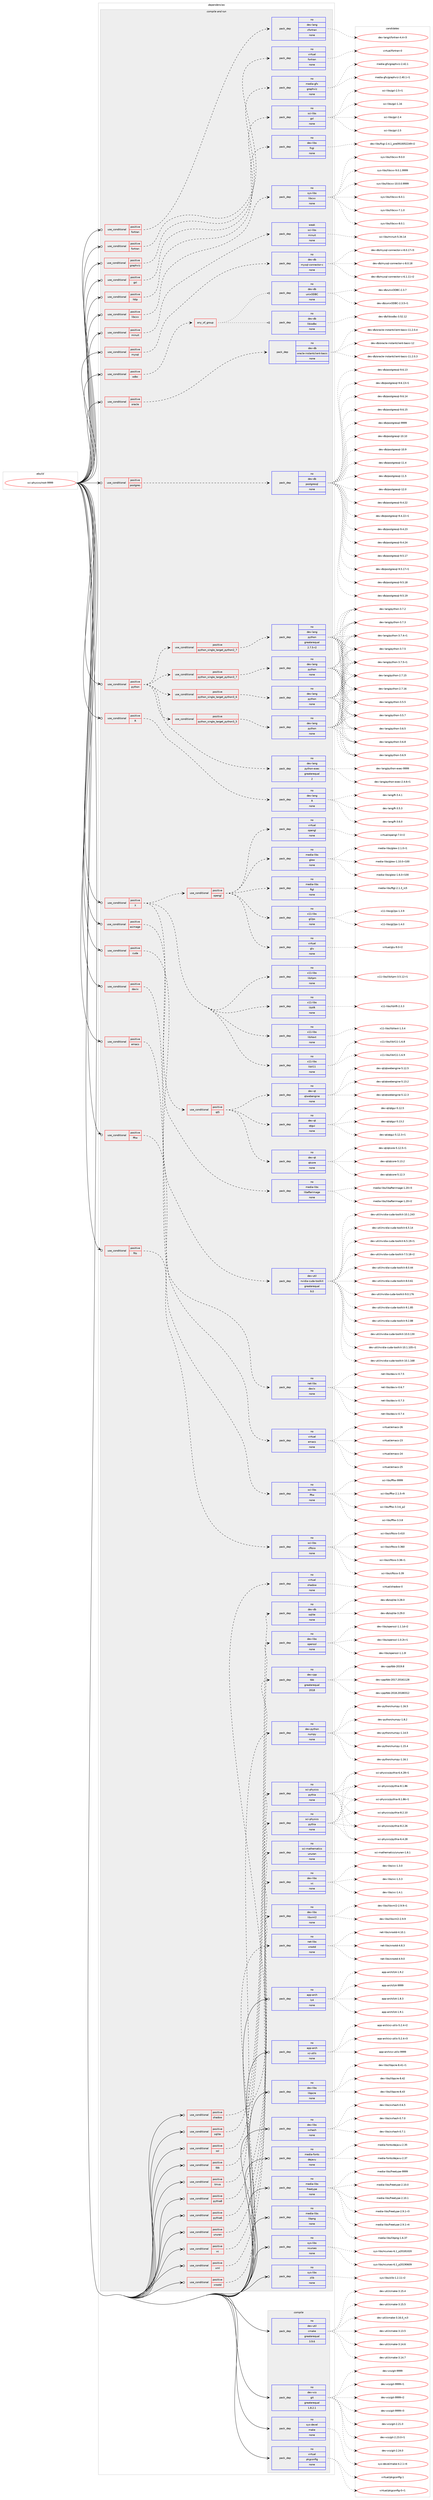 digraph prolog {

# *************
# Graph options
# *************

newrank=true;
concentrate=true;
compound=true;
graph [rankdir=LR,fontname=Helvetica,fontsize=10,ranksep=1.5];#, ranksep=2.5, nodesep=0.2];
edge  [arrowhead=vee];
node  [fontname=Helvetica,fontsize=10];

# **********
# The ebuild
# **********

subgraph cluster_leftcol {
color=gray;
rank=same;
label=<<i>ebuild</i>>;
id [label="sci-physics/root-9999", color=red, width=4, href="../sci-physics/root-9999.svg"];
}

# ****************
# The dependencies
# ****************

subgraph cluster_midcol {
color=gray;
label=<<i>dependencies</i>>;
subgraph cluster_compile {
fillcolor="#eeeeee";
style=filled;
label=<<i>compile</i>>;
subgraph pack639291 {
dependency864483 [label=<<TABLE BORDER="0" CELLBORDER="1" CELLSPACING="0" CELLPADDING="4" WIDTH="220"><TR><TD ROWSPAN="6" CELLPADDING="30">pack_dep</TD></TR><TR><TD WIDTH="110">no</TD></TR><TR><TD>dev-util</TD></TR><TR><TD>cmake</TD></TR><TR><TD>greaterequal</TD></TR><TR><TD>3.9.6</TD></TR></TABLE>>, shape=none, color=blue];
}
id:e -> dependency864483:w [weight=20,style="solid",arrowhead="vee"];
subgraph pack639292 {
dependency864484 [label=<<TABLE BORDER="0" CELLBORDER="1" CELLSPACING="0" CELLPADDING="4" WIDTH="220"><TR><TD ROWSPAN="6" CELLPADDING="30">pack_dep</TD></TR><TR><TD WIDTH="110">no</TD></TR><TR><TD>dev-vcs</TD></TR><TR><TD>git</TD></TR><TR><TD>greaterequal</TD></TR><TR><TD>1.8.2.1</TD></TR></TABLE>>, shape=none, color=blue];
}
id:e -> dependency864484:w [weight=20,style="solid",arrowhead="vee"];
subgraph pack639293 {
dependency864485 [label=<<TABLE BORDER="0" CELLBORDER="1" CELLSPACING="0" CELLPADDING="4" WIDTH="220"><TR><TD ROWSPAN="6" CELLPADDING="30">pack_dep</TD></TR><TR><TD WIDTH="110">no</TD></TR><TR><TD>sys-devel</TD></TR><TR><TD>make</TD></TR><TR><TD>none</TD></TR><TR><TD></TD></TR></TABLE>>, shape=none, color=blue];
}
id:e -> dependency864485:w [weight=20,style="solid",arrowhead="vee"];
subgraph pack639294 {
dependency864486 [label=<<TABLE BORDER="0" CELLBORDER="1" CELLSPACING="0" CELLPADDING="4" WIDTH="220"><TR><TD ROWSPAN="6" CELLPADDING="30">pack_dep</TD></TR><TR><TD WIDTH="110">no</TD></TR><TR><TD>virtual</TD></TR><TR><TD>pkgconfig</TD></TR><TR><TD>none</TD></TR><TR><TD></TD></TR></TABLE>>, shape=none, color=blue];
}
id:e -> dependency864486:w [weight=20,style="solid",arrowhead="vee"];
}
subgraph cluster_compileandrun {
fillcolor="#eeeeee";
style=filled;
label=<<i>compile and run</i>>;
subgraph cond209916 {
dependency864487 [label=<<TABLE BORDER="0" CELLBORDER="1" CELLSPACING="0" CELLPADDING="4"><TR><TD ROWSPAN="3" CELLPADDING="10">use_conditional</TD></TR><TR><TD>positive</TD></TR><TR><TD>R</TD></TR></TABLE>>, shape=none, color=red];
subgraph pack639295 {
dependency864488 [label=<<TABLE BORDER="0" CELLBORDER="1" CELLSPACING="0" CELLPADDING="4" WIDTH="220"><TR><TD ROWSPAN="6" CELLPADDING="30">pack_dep</TD></TR><TR><TD WIDTH="110">no</TD></TR><TR><TD>dev-lang</TD></TR><TR><TD>R</TD></TR><TR><TD>none</TD></TR><TR><TD></TD></TR></TABLE>>, shape=none, color=blue];
}
dependency864487:e -> dependency864488:w [weight=20,style="dashed",arrowhead="vee"];
}
id:e -> dependency864487:w [weight=20,style="solid",arrowhead="odotvee"];
subgraph cond209917 {
dependency864489 [label=<<TABLE BORDER="0" CELLBORDER="1" CELLSPACING="0" CELLPADDING="4"><TR><TD ROWSPAN="3" CELLPADDING="10">use_conditional</TD></TR><TR><TD>positive</TD></TR><TR><TD>X</TD></TR></TABLE>>, shape=none, color=red];
subgraph pack639296 {
dependency864490 [label=<<TABLE BORDER="0" CELLBORDER="1" CELLSPACING="0" CELLPADDING="4" WIDTH="220"><TR><TD ROWSPAN="6" CELLPADDING="30">pack_dep</TD></TR><TR><TD WIDTH="110">no</TD></TR><TR><TD>x11-libs</TD></TR><TR><TD>libX11</TD></TR><TR><TD>none</TD></TR><TR><TD></TD></TR></TABLE>>, shape=none, color=blue];
}
dependency864489:e -> dependency864490:w [weight=20,style="dashed",arrowhead="vee"];
subgraph pack639297 {
dependency864491 [label=<<TABLE BORDER="0" CELLBORDER="1" CELLSPACING="0" CELLPADDING="4" WIDTH="220"><TR><TD ROWSPAN="6" CELLPADDING="30">pack_dep</TD></TR><TR><TD WIDTH="110">no</TD></TR><TR><TD>x11-libs</TD></TR><TR><TD>libXext</TD></TR><TR><TD>none</TD></TR><TR><TD></TD></TR></TABLE>>, shape=none, color=blue];
}
dependency864489:e -> dependency864491:w [weight=20,style="dashed",arrowhead="vee"];
subgraph pack639298 {
dependency864492 [label=<<TABLE BORDER="0" CELLBORDER="1" CELLSPACING="0" CELLPADDING="4" WIDTH="220"><TR><TD ROWSPAN="6" CELLPADDING="30">pack_dep</TD></TR><TR><TD WIDTH="110">no</TD></TR><TR><TD>x11-libs</TD></TR><TR><TD>libXft</TD></TR><TR><TD>none</TD></TR><TR><TD></TD></TR></TABLE>>, shape=none, color=blue];
}
dependency864489:e -> dependency864492:w [weight=20,style="dashed",arrowhead="vee"];
subgraph pack639299 {
dependency864493 [label=<<TABLE BORDER="0" CELLBORDER="1" CELLSPACING="0" CELLPADDING="4" WIDTH="220"><TR><TD ROWSPAN="6" CELLPADDING="30">pack_dep</TD></TR><TR><TD WIDTH="110">no</TD></TR><TR><TD>x11-libs</TD></TR><TR><TD>libXpm</TD></TR><TR><TD>none</TD></TR><TR><TD></TD></TR></TABLE>>, shape=none, color=blue];
}
dependency864489:e -> dependency864493:w [weight=20,style="dashed",arrowhead="vee"];
subgraph cond209918 {
dependency864494 [label=<<TABLE BORDER="0" CELLBORDER="1" CELLSPACING="0" CELLPADDING="4"><TR><TD ROWSPAN="3" CELLPADDING="10">use_conditional</TD></TR><TR><TD>positive</TD></TR><TR><TD>opengl</TD></TR></TABLE>>, shape=none, color=red];
subgraph pack639300 {
dependency864495 [label=<<TABLE BORDER="0" CELLBORDER="1" CELLSPACING="0" CELLPADDING="4" WIDTH="220"><TR><TD ROWSPAN="6" CELLPADDING="30">pack_dep</TD></TR><TR><TD WIDTH="110">no</TD></TR><TR><TD>media-libs</TD></TR><TR><TD>ftgl</TD></TR><TR><TD>none</TD></TR><TR><TD></TD></TR></TABLE>>, shape=none, color=blue];
}
dependency864494:e -> dependency864495:w [weight=20,style="dashed",arrowhead="vee"];
subgraph pack639301 {
dependency864496 [label=<<TABLE BORDER="0" CELLBORDER="1" CELLSPACING="0" CELLPADDING="4" WIDTH="220"><TR><TD ROWSPAN="6" CELLPADDING="30">pack_dep</TD></TR><TR><TD WIDTH="110">no</TD></TR><TR><TD>media-libs</TD></TR><TR><TD>glew</TD></TR><TR><TD>none</TD></TR><TR><TD></TD></TR></TABLE>>, shape=none, color=blue];
}
dependency864494:e -> dependency864496:w [weight=20,style="dashed",arrowhead="vee"];
subgraph pack639302 {
dependency864497 [label=<<TABLE BORDER="0" CELLBORDER="1" CELLSPACING="0" CELLPADDING="4" WIDTH="220"><TR><TD ROWSPAN="6" CELLPADDING="30">pack_dep</TD></TR><TR><TD WIDTH="110">no</TD></TR><TR><TD>virtual</TD></TR><TR><TD>opengl</TD></TR><TR><TD>none</TD></TR><TR><TD></TD></TR></TABLE>>, shape=none, color=blue];
}
dependency864494:e -> dependency864497:w [weight=20,style="dashed",arrowhead="vee"];
subgraph pack639303 {
dependency864498 [label=<<TABLE BORDER="0" CELLBORDER="1" CELLSPACING="0" CELLPADDING="4" WIDTH="220"><TR><TD ROWSPAN="6" CELLPADDING="30">pack_dep</TD></TR><TR><TD WIDTH="110">no</TD></TR><TR><TD>virtual</TD></TR><TR><TD>glu</TD></TR><TR><TD>none</TD></TR><TR><TD></TD></TR></TABLE>>, shape=none, color=blue];
}
dependency864494:e -> dependency864498:w [weight=20,style="dashed",arrowhead="vee"];
subgraph pack639304 {
dependency864499 [label=<<TABLE BORDER="0" CELLBORDER="1" CELLSPACING="0" CELLPADDING="4" WIDTH="220"><TR><TD ROWSPAN="6" CELLPADDING="30">pack_dep</TD></TR><TR><TD WIDTH="110">no</TD></TR><TR><TD>x11-libs</TD></TR><TR><TD>gl2ps</TD></TR><TR><TD>none</TD></TR><TR><TD></TD></TR></TABLE>>, shape=none, color=blue];
}
dependency864494:e -> dependency864499:w [weight=20,style="dashed",arrowhead="vee"];
}
dependency864489:e -> dependency864494:w [weight=20,style="dashed",arrowhead="vee"];
subgraph cond209919 {
dependency864500 [label=<<TABLE BORDER="0" CELLBORDER="1" CELLSPACING="0" CELLPADDING="4"><TR><TD ROWSPAN="3" CELLPADDING="10">use_conditional</TD></TR><TR><TD>positive</TD></TR><TR><TD>qt5</TD></TR></TABLE>>, shape=none, color=red];
subgraph pack639305 {
dependency864501 [label=<<TABLE BORDER="0" CELLBORDER="1" CELLSPACING="0" CELLPADDING="4" WIDTH="220"><TR><TD ROWSPAN="6" CELLPADDING="30">pack_dep</TD></TR><TR><TD WIDTH="110">no</TD></TR><TR><TD>dev-qt</TD></TR><TR><TD>qtcore</TD></TR><TR><TD>none</TD></TR><TR><TD></TD></TR></TABLE>>, shape=none, color=blue];
}
dependency864500:e -> dependency864501:w [weight=20,style="dashed",arrowhead="vee"];
subgraph pack639306 {
dependency864502 [label=<<TABLE BORDER="0" CELLBORDER="1" CELLSPACING="0" CELLPADDING="4" WIDTH="220"><TR><TD ROWSPAN="6" CELLPADDING="30">pack_dep</TD></TR><TR><TD WIDTH="110">no</TD></TR><TR><TD>dev-qt</TD></TR><TR><TD>qtgui</TD></TR><TR><TD>none</TD></TR><TR><TD></TD></TR></TABLE>>, shape=none, color=blue];
}
dependency864500:e -> dependency864502:w [weight=20,style="dashed",arrowhead="vee"];
subgraph pack639307 {
dependency864503 [label=<<TABLE BORDER="0" CELLBORDER="1" CELLSPACING="0" CELLPADDING="4" WIDTH="220"><TR><TD ROWSPAN="6" CELLPADDING="30">pack_dep</TD></TR><TR><TD WIDTH="110">no</TD></TR><TR><TD>dev-qt</TD></TR><TR><TD>qtwebengine</TD></TR><TR><TD>none</TD></TR><TR><TD></TD></TR></TABLE>>, shape=none, color=blue];
}
dependency864500:e -> dependency864503:w [weight=20,style="dashed",arrowhead="vee"];
}
dependency864489:e -> dependency864500:w [weight=20,style="dashed",arrowhead="vee"];
}
id:e -> dependency864489:w [weight=20,style="solid",arrowhead="odotvee"];
subgraph cond209920 {
dependency864504 [label=<<TABLE BORDER="0" CELLBORDER="1" CELLSPACING="0" CELLPADDING="4"><TR><TD ROWSPAN="3" CELLPADDING="10">use_conditional</TD></TR><TR><TD>positive</TD></TR><TR><TD>asimage</TD></TR></TABLE>>, shape=none, color=red];
subgraph pack639308 {
dependency864505 [label=<<TABLE BORDER="0" CELLBORDER="1" CELLSPACING="0" CELLPADDING="4" WIDTH="220"><TR><TD ROWSPAN="6" CELLPADDING="30">pack_dep</TD></TR><TR><TD WIDTH="110">no</TD></TR><TR><TD>media-libs</TD></TR><TR><TD>libafterimage</TD></TR><TR><TD>none</TD></TR><TR><TD></TD></TR></TABLE>>, shape=none, color=blue];
}
dependency864504:e -> dependency864505:w [weight=20,style="dashed",arrowhead="vee"];
}
id:e -> dependency864504:w [weight=20,style="solid",arrowhead="odotvee"];
subgraph cond209921 {
dependency864506 [label=<<TABLE BORDER="0" CELLBORDER="1" CELLSPACING="0" CELLPADDING="4"><TR><TD ROWSPAN="3" CELLPADDING="10">use_conditional</TD></TR><TR><TD>positive</TD></TR><TR><TD>cuda</TD></TR></TABLE>>, shape=none, color=red];
subgraph pack639309 {
dependency864507 [label=<<TABLE BORDER="0" CELLBORDER="1" CELLSPACING="0" CELLPADDING="4" WIDTH="220"><TR><TD ROWSPAN="6" CELLPADDING="30">pack_dep</TD></TR><TR><TD WIDTH="110">no</TD></TR><TR><TD>dev-util</TD></TR><TR><TD>nvidia-cuda-toolkit</TD></TR><TR><TD>greaterequal</TD></TR><TR><TD>9.0</TD></TR></TABLE>>, shape=none, color=blue];
}
dependency864506:e -> dependency864507:w [weight=20,style="dashed",arrowhead="vee"];
}
id:e -> dependency864506:w [weight=20,style="solid",arrowhead="odotvee"];
subgraph cond209922 {
dependency864508 [label=<<TABLE BORDER="0" CELLBORDER="1" CELLSPACING="0" CELLPADDING="4"><TR><TD ROWSPAN="3" CELLPADDING="10">use_conditional</TD></TR><TR><TD>positive</TD></TR><TR><TD>davix</TD></TR></TABLE>>, shape=none, color=red];
subgraph pack639310 {
dependency864509 [label=<<TABLE BORDER="0" CELLBORDER="1" CELLSPACING="0" CELLPADDING="4" WIDTH="220"><TR><TD ROWSPAN="6" CELLPADDING="30">pack_dep</TD></TR><TR><TD WIDTH="110">no</TD></TR><TR><TD>net-libs</TD></TR><TR><TD>davix</TD></TR><TR><TD>none</TD></TR><TR><TD></TD></TR></TABLE>>, shape=none, color=blue];
}
dependency864508:e -> dependency864509:w [weight=20,style="dashed",arrowhead="vee"];
}
id:e -> dependency864508:w [weight=20,style="solid",arrowhead="odotvee"];
subgraph cond209923 {
dependency864510 [label=<<TABLE BORDER="0" CELLBORDER="1" CELLSPACING="0" CELLPADDING="4"><TR><TD ROWSPAN="3" CELLPADDING="10">use_conditional</TD></TR><TR><TD>positive</TD></TR><TR><TD>emacs</TD></TR></TABLE>>, shape=none, color=red];
subgraph pack639311 {
dependency864511 [label=<<TABLE BORDER="0" CELLBORDER="1" CELLSPACING="0" CELLPADDING="4" WIDTH="220"><TR><TD ROWSPAN="6" CELLPADDING="30">pack_dep</TD></TR><TR><TD WIDTH="110">no</TD></TR><TR><TD>virtual</TD></TR><TR><TD>emacs</TD></TR><TR><TD>none</TD></TR><TR><TD></TD></TR></TABLE>>, shape=none, color=blue];
}
dependency864510:e -> dependency864511:w [weight=20,style="dashed",arrowhead="vee"];
}
id:e -> dependency864510:w [weight=20,style="solid",arrowhead="odotvee"];
subgraph cond209924 {
dependency864512 [label=<<TABLE BORDER="0" CELLBORDER="1" CELLSPACING="0" CELLPADDING="4"><TR><TD ROWSPAN="3" CELLPADDING="10">use_conditional</TD></TR><TR><TD>positive</TD></TR><TR><TD>fftw</TD></TR></TABLE>>, shape=none, color=red];
subgraph pack639312 {
dependency864513 [label=<<TABLE BORDER="0" CELLBORDER="1" CELLSPACING="0" CELLPADDING="4" WIDTH="220"><TR><TD ROWSPAN="6" CELLPADDING="30">pack_dep</TD></TR><TR><TD WIDTH="110">no</TD></TR><TR><TD>sci-libs</TD></TR><TR><TD>fftw</TD></TR><TR><TD>none</TD></TR><TR><TD></TD></TR></TABLE>>, shape=none, color=blue];
}
dependency864512:e -> dependency864513:w [weight=20,style="dashed",arrowhead="vee"];
}
id:e -> dependency864512:w [weight=20,style="solid",arrowhead="odotvee"];
subgraph cond209925 {
dependency864514 [label=<<TABLE BORDER="0" CELLBORDER="1" CELLSPACING="0" CELLPADDING="4"><TR><TD ROWSPAN="3" CELLPADDING="10">use_conditional</TD></TR><TR><TD>positive</TD></TR><TR><TD>fits</TD></TR></TABLE>>, shape=none, color=red];
subgraph pack639313 {
dependency864515 [label=<<TABLE BORDER="0" CELLBORDER="1" CELLSPACING="0" CELLPADDING="4" WIDTH="220"><TR><TD ROWSPAN="6" CELLPADDING="30">pack_dep</TD></TR><TR><TD WIDTH="110">no</TD></TR><TR><TD>sci-libs</TD></TR><TR><TD>cfitsio</TD></TR><TR><TD>none</TD></TR><TR><TD></TD></TR></TABLE>>, shape=none, color=blue];
}
dependency864514:e -> dependency864515:w [weight=20,style="dashed",arrowhead="vee"];
}
id:e -> dependency864514:w [weight=20,style="solid",arrowhead="odotvee"];
subgraph cond209926 {
dependency864516 [label=<<TABLE BORDER="0" CELLBORDER="1" CELLSPACING="0" CELLPADDING="4"><TR><TD ROWSPAN="3" CELLPADDING="10">use_conditional</TD></TR><TR><TD>positive</TD></TR><TR><TD>fortran</TD></TR></TABLE>>, shape=none, color=red];
subgraph pack639314 {
dependency864517 [label=<<TABLE BORDER="0" CELLBORDER="1" CELLSPACING="0" CELLPADDING="4" WIDTH="220"><TR><TD ROWSPAN="6" CELLPADDING="30">pack_dep</TD></TR><TR><TD WIDTH="110">no</TD></TR><TR><TD>dev-lang</TD></TR><TR><TD>cfortran</TD></TR><TR><TD>none</TD></TR><TR><TD></TD></TR></TABLE>>, shape=none, color=blue];
}
dependency864516:e -> dependency864517:w [weight=20,style="dashed",arrowhead="vee"];
}
id:e -> dependency864516:w [weight=20,style="solid",arrowhead="odotvee"];
subgraph cond209927 {
dependency864518 [label=<<TABLE BORDER="0" CELLBORDER="1" CELLSPACING="0" CELLPADDING="4"><TR><TD ROWSPAN="3" CELLPADDING="10">use_conditional</TD></TR><TR><TD>positive</TD></TR><TR><TD>fortran</TD></TR></TABLE>>, shape=none, color=red];
subgraph pack639315 {
dependency864519 [label=<<TABLE BORDER="0" CELLBORDER="1" CELLSPACING="0" CELLPADDING="4" WIDTH="220"><TR><TD ROWSPAN="6" CELLPADDING="30">pack_dep</TD></TR><TR><TD WIDTH="110">no</TD></TR><TR><TD>virtual</TD></TR><TR><TD>fortran</TD></TR><TR><TD>none</TD></TR><TR><TD></TD></TR></TABLE>>, shape=none, color=blue];
}
dependency864518:e -> dependency864519:w [weight=20,style="dashed",arrowhead="vee"];
}
id:e -> dependency864518:w [weight=20,style="solid",arrowhead="odotvee"];
subgraph cond209928 {
dependency864520 [label=<<TABLE BORDER="0" CELLBORDER="1" CELLSPACING="0" CELLPADDING="4"><TR><TD ROWSPAN="3" CELLPADDING="10">use_conditional</TD></TR><TR><TD>positive</TD></TR><TR><TD>graphviz</TD></TR></TABLE>>, shape=none, color=red];
subgraph pack639316 {
dependency864521 [label=<<TABLE BORDER="0" CELLBORDER="1" CELLSPACING="0" CELLPADDING="4" WIDTH="220"><TR><TD ROWSPAN="6" CELLPADDING="30">pack_dep</TD></TR><TR><TD WIDTH="110">no</TD></TR><TR><TD>media-gfx</TD></TR><TR><TD>graphviz</TD></TR><TR><TD>none</TD></TR><TR><TD></TD></TR></TABLE>>, shape=none, color=blue];
}
dependency864520:e -> dependency864521:w [weight=20,style="dashed",arrowhead="vee"];
}
id:e -> dependency864520:w [weight=20,style="solid",arrowhead="odotvee"];
subgraph cond209929 {
dependency864522 [label=<<TABLE BORDER="0" CELLBORDER="1" CELLSPACING="0" CELLPADDING="4"><TR><TD ROWSPAN="3" CELLPADDING="10">use_conditional</TD></TR><TR><TD>positive</TD></TR><TR><TD>gsl</TD></TR></TABLE>>, shape=none, color=red];
subgraph pack639317 {
dependency864523 [label=<<TABLE BORDER="0" CELLBORDER="1" CELLSPACING="0" CELLPADDING="4" WIDTH="220"><TR><TD ROWSPAN="6" CELLPADDING="30">pack_dep</TD></TR><TR><TD WIDTH="110">no</TD></TR><TR><TD>sci-libs</TD></TR><TR><TD>gsl</TD></TR><TR><TD>none</TD></TR><TR><TD></TD></TR></TABLE>>, shape=none, color=blue];
}
dependency864522:e -> dependency864523:w [weight=20,style="dashed",arrowhead="vee"];
}
id:e -> dependency864522:w [weight=20,style="solid",arrowhead="odotvee"];
subgraph cond209930 {
dependency864524 [label=<<TABLE BORDER="0" CELLBORDER="1" CELLSPACING="0" CELLPADDING="4"><TR><TD ROWSPAN="3" CELLPADDING="10">use_conditional</TD></TR><TR><TD>positive</TD></TR><TR><TD>http</TD></TR></TABLE>>, shape=none, color=red];
subgraph pack639318 {
dependency864525 [label=<<TABLE BORDER="0" CELLBORDER="1" CELLSPACING="0" CELLPADDING="4" WIDTH="220"><TR><TD ROWSPAN="6" CELLPADDING="30">pack_dep</TD></TR><TR><TD WIDTH="110">no</TD></TR><TR><TD>dev-libs</TD></TR><TR><TD>fcgi</TD></TR><TR><TD>none</TD></TR><TR><TD></TD></TR></TABLE>>, shape=none, color=blue];
}
dependency864524:e -> dependency864525:w [weight=20,style="dashed",arrowhead="vee"];
}
id:e -> dependency864524:w [weight=20,style="solid",arrowhead="odotvee"];
subgraph cond209931 {
dependency864526 [label=<<TABLE BORDER="0" CELLBORDER="1" CELLSPACING="0" CELLPADDING="4"><TR><TD ROWSPAN="3" CELLPADDING="10">use_conditional</TD></TR><TR><TD>positive</TD></TR><TR><TD>libcxx</TD></TR></TABLE>>, shape=none, color=red];
subgraph pack639319 {
dependency864527 [label=<<TABLE BORDER="0" CELLBORDER="1" CELLSPACING="0" CELLPADDING="4" WIDTH="220"><TR><TD ROWSPAN="6" CELLPADDING="30">pack_dep</TD></TR><TR><TD WIDTH="110">no</TD></TR><TR><TD>sys-libs</TD></TR><TR><TD>libcxx</TD></TR><TR><TD>none</TD></TR><TR><TD></TD></TR></TABLE>>, shape=none, color=blue];
}
dependency864526:e -> dependency864527:w [weight=20,style="dashed",arrowhead="vee"];
}
id:e -> dependency864526:w [weight=20,style="solid",arrowhead="odotvee"];
subgraph cond209932 {
dependency864528 [label=<<TABLE BORDER="0" CELLBORDER="1" CELLSPACING="0" CELLPADDING="4"><TR><TD ROWSPAN="3" CELLPADDING="10">use_conditional</TD></TR><TR><TD>positive</TD></TR><TR><TD>minuit</TD></TR></TABLE>>, shape=none, color=red];
subgraph pack639320 {
dependency864529 [label=<<TABLE BORDER="0" CELLBORDER="1" CELLSPACING="0" CELLPADDING="4" WIDTH="220"><TR><TD ROWSPAN="6" CELLPADDING="30">pack_dep</TD></TR><TR><TD WIDTH="110">weak</TD></TR><TR><TD>sci-libs</TD></TR><TR><TD>minuit</TD></TR><TR><TD>none</TD></TR><TR><TD></TD></TR></TABLE>>, shape=none, color=blue];
}
dependency864528:e -> dependency864529:w [weight=20,style="dashed",arrowhead="vee"];
}
id:e -> dependency864528:w [weight=20,style="solid",arrowhead="odotvee"];
subgraph cond209933 {
dependency864530 [label=<<TABLE BORDER="0" CELLBORDER="1" CELLSPACING="0" CELLPADDING="4"><TR><TD ROWSPAN="3" CELLPADDING="10">use_conditional</TD></TR><TR><TD>positive</TD></TR><TR><TD>mysql</TD></TR></TABLE>>, shape=none, color=red];
subgraph pack639321 {
dependency864531 [label=<<TABLE BORDER="0" CELLBORDER="1" CELLSPACING="0" CELLPADDING="4" WIDTH="220"><TR><TD ROWSPAN="6" CELLPADDING="30">pack_dep</TD></TR><TR><TD WIDTH="110">no</TD></TR><TR><TD>dev-db</TD></TR><TR><TD>mysql-connector-c</TD></TR><TR><TD>none</TD></TR><TR><TD></TD></TR></TABLE>>, shape=none, color=blue];
}
dependency864530:e -> dependency864531:w [weight=20,style="dashed",arrowhead="vee"];
}
id:e -> dependency864530:w [weight=20,style="solid",arrowhead="odotvee"];
subgraph cond209934 {
dependency864532 [label=<<TABLE BORDER="0" CELLBORDER="1" CELLSPACING="0" CELLPADDING="4"><TR><TD ROWSPAN="3" CELLPADDING="10">use_conditional</TD></TR><TR><TD>positive</TD></TR><TR><TD>odbc</TD></TR></TABLE>>, shape=none, color=red];
subgraph any14764 {
dependency864533 [label=<<TABLE BORDER="0" CELLBORDER="1" CELLSPACING="0" CELLPADDING="4"><TR><TD CELLPADDING="10">any_of_group</TD></TR></TABLE>>, shape=none, color=red];subgraph pack639322 {
dependency864534 [label=<<TABLE BORDER="0" CELLBORDER="1" CELLSPACING="0" CELLPADDING="4" WIDTH="220"><TR><TD ROWSPAN="6" CELLPADDING="30">pack_dep</TD></TR><TR><TD WIDTH="110">no</TD></TR><TR><TD>dev-db</TD></TR><TR><TD>libiodbc</TD></TR><TR><TD>none</TD></TR><TR><TD></TD></TR></TABLE>>, shape=none, color=blue];
}
dependency864533:e -> dependency864534:w [weight=20,style="dotted",arrowhead="oinv"];
subgraph pack639323 {
dependency864535 [label=<<TABLE BORDER="0" CELLBORDER="1" CELLSPACING="0" CELLPADDING="4" WIDTH="220"><TR><TD ROWSPAN="6" CELLPADDING="30">pack_dep</TD></TR><TR><TD WIDTH="110">no</TD></TR><TR><TD>dev-db</TD></TR><TR><TD>unixODBC</TD></TR><TR><TD>none</TD></TR><TR><TD></TD></TR></TABLE>>, shape=none, color=blue];
}
dependency864533:e -> dependency864535:w [weight=20,style="dotted",arrowhead="oinv"];
}
dependency864532:e -> dependency864533:w [weight=20,style="dashed",arrowhead="vee"];
}
id:e -> dependency864532:w [weight=20,style="solid",arrowhead="odotvee"];
subgraph cond209935 {
dependency864536 [label=<<TABLE BORDER="0" CELLBORDER="1" CELLSPACING="0" CELLPADDING="4"><TR><TD ROWSPAN="3" CELLPADDING="10">use_conditional</TD></TR><TR><TD>positive</TD></TR><TR><TD>oracle</TD></TR></TABLE>>, shape=none, color=red];
subgraph pack639324 {
dependency864537 [label=<<TABLE BORDER="0" CELLBORDER="1" CELLSPACING="0" CELLPADDING="4" WIDTH="220"><TR><TD ROWSPAN="6" CELLPADDING="30">pack_dep</TD></TR><TR><TD WIDTH="110">no</TD></TR><TR><TD>dev-db</TD></TR><TR><TD>oracle-instantclient-basic</TD></TR><TR><TD>none</TD></TR><TR><TD></TD></TR></TABLE>>, shape=none, color=blue];
}
dependency864536:e -> dependency864537:w [weight=20,style="dashed",arrowhead="vee"];
}
id:e -> dependency864536:w [weight=20,style="solid",arrowhead="odotvee"];
subgraph cond209936 {
dependency864538 [label=<<TABLE BORDER="0" CELLBORDER="1" CELLSPACING="0" CELLPADDING="4"><TR><TD ROWSPAN="3" CELLPADDING="10">use_conditional</TD></TR><TR><TD>positive</TD></TR><TR><TD>postgres</TD></TR></TABLE>>, shape=none, color=red];
subgraph pack639325 {
dependency864539 [label=<<TABLE BORDER="0" CELLBORDER="1" CELLSPACING="0" CELLPADDING="4" WIDTH="220"><TR><TD ROWSPAN="6" CELLPADDING="30">pack_dep</TD></TR><TR><TD WIDTH="110">no</TD></TR><TR><TD>dev-db</TD></TR><TR><TD>postgresql</TD></TR><TR><TD>none</TD></TR><TR><TD></TD></TR></TABLE>>, shape=none, color=blue];
}
dependency864538:e -> dependency864539:w [weight=20,style="dashed",arrowhead="vee"];
}
id:e -> dependency864538:w [weight=20,style="solid",arrowhead="odotvee"];
subgraph cond209937 {
dependency864540 [label=<<TABLE BORDER="0" CELLBORDER="1" CELLSPACING="0" CELLPADDING="4"><TR><TD ROWSPAN="3" CELLPADDING="10">use_conditional</TD></TR><TR><TD>positive</TD></TR><TR><TD>pythia6</TD></TR></TABLE>>, shape=none, color=red];
subgraph pack639326 {
dependency864541 [label=<<TABLE BORDER="0" CELLBORDER="1" CELLSPACING="0" CELLPADDING="4" WIDTH="220"><TR><TD ROWSPAN="6" CELLPADDING="30">pack_dep</TD></TR><TR><TD WIDTH="110">no</TD></TR><TR><TD>sci-physics</TD></TR><TR><TD>pythia</TD></TR><TR><TD>none</TD></TR><TR><TD></TD></TR></TABLE>>, shape=none, color=blue];
}
dependency864540:e -> dependency864541:w [weight=20,style="dashed",arrowhead="vee"];
}
id:e -> dependency864540:w [weight=20,style="solid",arrowhead="odotvee"];
subgraph cond209938 {
dependency864542 [label=<<TABLE BORDER="0" CELLBORDER="1" CELLSPACING="0" CELLPADDING="4"><TR><TD ROWSPAN="3" CELLPADDING="10">use_conditional</TD></TR><TR><TD>positive</TD></TR><TR><TD>pythia8</TD></TR></TABLE>>, shape=none, color=red];
subgraph pack639327 {
dependency864543 [label=<<TABLE BORDER="0" CELLBORDER="1" CELLSPACING="0" CELLPADDING="4" WIDTH="220"><TR><TD ROWSPAN="6" CELLPADDING="30">pack_dep</TD></TR><TR><TD WIDTH="110">no</TD></TR><TR><TD>sci-physics</TD></TR><TR><TD>pythia</TD></TR><TR><TD>none</TD></TR><TR><TD></TD></TR></TABLE>>, shape=none, color=blue];
}
dependency864542:e -> dependency864543:w [weight=20,style="dashed",arrowhead="vee"];
}
id:e -> dependency864542:w [weight=20,style="solid",arrowhead="odotvee"];
subgraph cond209939 {
dependency864544 [label=<<TABLE BORDER="0" CELLBORDER="1" CELLSPACING="0" CELLPADDING="4"><TR><TD ROWSPAN="3" CELLPADDING="10">use_conditional</TD></TR><TR><TD>positive</TD></TR><TR><TD>python</TD></TR></TABLE>>, shape=none, color=red];
subgraph cond209940 {
dependency864545 [label=<<TABLE BORDER="0" CELLBORDER="1" CELLSPACING="0" CELLPADDING="4"><TR><TD ROWSPAN="3" CELLPADDING="10">use_conditional</TD></TR><TR><TD>positive</TD></TR><TR><TD>python_single_target_python2_7</TD></TR></TABLE>>, shape=none, color=red];
subgraph pack639328 {
dependency864546 [label=<<TABLE BORDER="0" CELLBORDER="1" CELLSPACING="0" CELLPADDING="4" WIDTH="220"><TR><TD ROWSPAN="6" CELLPADDING="30">pack_dep</TD></TR><TR><TD WIDTH="110">no</TD></TR><TR><TD>dev-lang</TD></TR><TR><TD>python</TD></TR><TR><TD>greaterequal</TD></TR><TR><TD>2.7.5-r2</TD></TR></TABLE>>, shape=none, color=blue];
}
dependency864545:e -> dependency864546:w [weight=20,style="dashed",arrowhead="vee"];
}
dependency864544:e -> dependency864545:w [weight=20,style="dashed",arrowhead="vee"];
subgraph cond209941 {
dependency864547 [label=<<TABLE BORDER="0" CELLBORDER="1" CELLSPACING="0" CELLPADDING="4"><TR><TD ROWSPAN="3" CELLPADDING="10">use_conditional</TD></TR><TR><TD>positive</TD></TR><TR><TD>python_single_target_python3_5</TD></TR></TABLE>>, shape=none, color=red];
subgraph pack639329 {
dependency864548 [label=<<TABLE BORDER="0" CELLBORDER="1" CELLSPACING="0" CELLPADDING="4" WIDTH="220"><TR><TD ROWSPAN="6" CELLPADDING="30">pack_dep</TD></TR><TR><TD WIDTH="110">no</TD></TR><TR><TD>dev-lang</TD></TR><TR><TD>python</TD></TR><TR><TD>none</TD></TR><TR><TD></TD></TR></TABLE>>, shape=none, color=blue];
}
dependency864547:e -> dependency864548:w [weight=20,style="dashed",arrowhead="vee"];
}
dependency864544:e -> dependency864547:w [weight=20,style="dashed",arrowhead="vee"];
subgraph cond209942 {
dependency864549 [label=<<TABLE BORDER="0" CELLBORDER="1" CELLSPACING="0" CELLPADDING="4"><TR><TD ROWSPAN="3" CELLPADDING="10">use_conditional</TD></TR><TR><TD>positive</TD></TR><TR><TD>python_single_target_python3_6</TD></TR></TABLE>>, shape=none, color=red];
subgraph pack639330 {
dependency864550 [label=<<TABLE BORDER="0" CELLBORDER="1" CELLSPACING="0" CELLPADDING="4" WIDTH="220"><TR><TD ROWSPAN="6" CELLPADDING="30">pack_dep</TD></TR><TR><TD WIDTH="110">no</TD></TR><TR><TD>dev-lang</TD></TR><TR><TD>python</TD></TR><TR><TD>none</TD></TR><TR><TD></TD></TR></TABLE>>, shape=none, color=blue];
}
dependency864549:e -> dependency864550:w [weight=20,style="dashed",arrowhead="vee"];
}
dependency864544:e -> dependency864549:w [weight=20,style="dashed",arrowhead="vee"];
subgraph cond209943 {
dependency864551 [label=<<TABLE BORDER="0" CELLBORDER="1" CELLSPACING="0" CELLPADDING="4"><TR><TD ROWSPAN="3" CELLPADDING="10">use_conditional</TD></TR><TR><TD>positive</TD></TR><TR><TD>python_single_target_python3_7</TD></TR></TABLE>>, shape=none, color=red];
subgraph pack639331 {
dependency864552 [label=<<TABLE BORDER="0" CELLBORDER="1" CELLSPACING="0" CELLPADDING="4" WIDTH="220"><TR><TD ROWSPAN="6" CELLPADDING="30">pack_dep</TD></TR><TR><TD WIDTH="110">no</TD></TR><TR><TD>dev-lang</TD></TR><TR><TD>python</TD></TR><TR><TD>none</TD></TR><TR><TD></TD></TR></TABLE>>, shape=none, color=blue];
}
dependency864551:e -> dependency864552:w [weight=20,style="dashed",arrowhead="vee"];
}
dependency864544:e -> dependency864551:w [weight=20,style="dashed",arrowhead="vee"];
subgraph pack639332 {
dependency864553 [label=<<TABLE BORDER="0" CELLBORDER="1" CELLSPACING="0" CELLPADDING="4" WIDTH="220"><TR><TD ROWSPAN="6" CELLPADDING="30">pack_dep</TD></TR><TR><TD WIDTH="110">no</TD></TR><TR><TD>dev-lang</TD></TR><TR><TD>python-exec</TD></TR><TR><TD>greaterequal</TD></TR><TR><TD>2</TD></TR></TABLE>>, shape=none, color=blue];
}
dependency864544:e -> dependency864553:w [weight=20,style="dashed",arrowhead="vee"];
}
id:e -> dependency864544:w [weight=20,style="solid",arrowhead="odotvee"];
subgraph cond209944 {
dependency864554 [label=<<TABLE BORDER="0" CELLBORDER="1" CELLSPACING="0" CELLPADDING="4"><TR><TD ROWSPAN="3" CELLPADDING="10">use_conditional</TD></TR><TR><TD>positive</TD></TR><TR><TD>shadow</TD></TR></TABLE>>, shape=none, color=red];
subgraph pack639333 {
dependency864555 [label=<<TABLE BORDER="0" CELLBORDER="1" CELLSPACING="0" CELLPADDING="4" WIDTH="220"><TR><TD ROWSPAN="6" CELLPADDING="30">pack_dep</TD></TR><TR><TD WIDTH="110">no</TD></TR><TR><TD>virtual</TD></TR><TR><TD>shadow</TD></TR><TR><TD>none</TD></TR><TR><TD></TD></TR></TABLE>>, shape=none, color=blue];
}
dependency864554:e -> dependency864555:w [weight=20,style="dashed",arrowhead="vee"];
}
id:e -> dependency864554:w [weight=20,style="solid",arrowhead="odotvee"];
subgraph cond209945 {
dependency864556 [label=<<TABLE BORDER="0" CELLBORDER="1" CELLSPACING="0" CELLPADDING="4"><TR><TD ROWSPAN="3" CELLPADDING="10">use_conditional</TD></TR><TR><TD>positive</TD></TR><TR><TD>sqlite</TD></TR></TABLE>>, shape=none, color=red];
subgraph pack639334 {
dependency864557 [label=<<TABLE BORDER="0" CELLBORDER="1" CELLSPACING="0" CELLPADDING="4" WIDTH="220"><TR><TD ROWSPAN="6" CELLPADDING="30">pack_dep</TD></TR><TR><TD WIDTH="110">no</TD></TR><TR><TD>dev-db</TD></TR><TR><TD>sqlite</TD></TR><TR><TD>none</TD></TR><TR><TD></TD></TR></TABLE>>, shape=none, color=blue];
}
dependency864556:e -> dependency864557:w [weight=20,style="dashed",arrowhead="vee"];
}
id:e -> dependency864556:w [weight=20,style="solid",arrowhead="odotvee"];
subgraph cond209946 {
dependency864558 [label=<<TABLE BORDER="0" CELLBORDER="1" CELLSPACING="0" CELLPADDING="4"><TR><TD ROWSPAN="3" CELLPADDING="10">use_conditional</TD></TR><TR><TD>positive</TD></TR><TR><TD>ssl</TD></TR></TABLE>>, shape=none, color=red];
subgraph pack639335 {
dependency864559 [label=<<TABLE BORDER="0" CELLBORDER="1" CELLSPACING="0" CELLPADDING="4" WIDTH="220"><TR><TD ROWSPAN="6" CELLPADDING="30">pack_dep</TD></TR><TR><TD WIDTH="110">no</TD></TR><TR><TD>dev-libs</TD></TR><TR><TD>openssl</TD></TR><TR><TD>none</TD></TR><TR><TD></TD></TR></TABLE>>, shape=none, color=blue];
}
dependency864558:e -> dependency864559:w [weight=20,style="dashed",arrowhead="vee"];
}
id:e -> dependency864558:w [weight=20,style="solid",arrowhead="odotvee"];
subgraph cond209947 {
dependency864560 [label=<<TABLE BORDER="0" CELLBORDER="1" CELLSPACING="0" CELLPADDING="4"><TR><TD ROWSPAN="3" CELLPADDING="10">use_conditional</TD></TR><TR><TD>positive</TD></TR><TR><TD>tbb</TD></TR></TABLE>>, shape=none, color=red];
subgraph pack639336 {
dependency864561 [label=<<TABLE BORDER="0" CELLBORDER="1" CELLSPACING="0" CELLPADDING="4" WIDTH="220"><TR><TD ROWSPAN="6" CELLPADDING="30">pack_dep</TD></TR><TR><TD WIDTH="110">no</TD></TR><TR><TD>dev-cpp</TD></TR><TR><TD>tbb</TD></TR><TR><TD>greaterequal</TD></TR><TR><TD>2018</TD></TR></TABLE>>, shape=none, color=blue];
}
dependency864560:e -> dependency864561:w [weight=20,style="dashed",arrowhead="vee"];
}
id:e -> dependency864560:w [weight=20,style="solid",arrowhead="odotvee"];
subgraph cond209948 {
dependency864562 [label=<<TABLE BORDER="0" CELLBORDER="1" CELLSPACING="0" CELLPADDING="4"><TR><TD ROWSPAN="3" CELLPADDING="10">use_conditional</TD></TR><TR><TD>positive</TD></TR><TR><TD>tmva</TD></TR></TABLE>>, shape=none, color=red];
subgraph pack639337 {
dependency864563 [label=<<TABLE BORDER="0" CELLBORDER="1" CELLSPACING="0" CELLPADDING="4" WIDTH="220"><TR><TD ROWSPAN="6" CELLPADDING="30">pack_dep</TD></TR><TR><TD WIDTH="110">no</TD></TR><TR><TD>dev-python</TD></TR><TR><TD>numpy</TD></TR><TR><TD>none</TD></TR><TR><TD></TD></TR></TABLE>>, shape=none, color=blue];
}
dependency864562:e -> dependency864563:w [weight=20,style="dashed",arrowhead="vee"];
}
id:e -> dependency864562:w [weight=20,style="solid",arrowhead="odotvee"];
subgraph cond209949 {
dependency864564 [label=<<TABLE BORDER="0" CELLBORDER="1" CELLSPACING="0" CELLPADDING="4"><TR><TD ROWSPAN="3" CELLPADDING="10">use_conditional</TD></TR><TR><TD>positive</TD></TR><TR><TD>unuran</TD></TR></TABLE>>, shape=none, color=red];
subgraph pack639338 {
dependency864565 [label=<<TABLE BORDER="0" CELLBORDER="1" CELLSPACING="0" CELLPADDING="4" WIDTH="220"><TR><TD ROWSPAN="6" CELLPADDING="30">pack_dep</TD></TR><TR><TD WIDTH="110">no</TD></TR><TR><TD>sci-mathematics</TD></TR><TR><TD>unuran</TD></TR><TR><TD>none</TD></TR><TR><TD></TD></TR></TABLE>>, shape=none, color=blue];
}
dependency864564:e -> dependency864565:w [weight=20,style="dashed",arrowhead="vee"];
}
id:e -> dependency864564:w [weight=20,style="solid",arrowhead="odotvee"];
subgraph cond209950 {
dependency864566 [label=<<TABLE BORDER="0" CELLBORDER="1" CELLSPACING="0" CELLPADDING="4"><TR><TD ROWSPAN="3" CELLPADDING="10">use_conditional</TD></TR><TR><TD>positive</TD></TR><TR><TD>vc</TD></TR></TABLE>>, shape=none, color=red];
subgraph pack639339 {
dependency864567 [label=<<TABLE BORDER="0" CELLBORDER="1" CELLSPACING="0" CELLPADDING="4" WIDTH="220"><TR><TD ROWSPAN="6" CELLPADDING="30">pack_dep</TD></TR><TR><TD WIDTH="110">no</TD></TR><TR><TD>dev-libs</TD></TR><TR><TD>vc</TD></TR><TR><TD>none</TD></TR><TR><TD></TD></TR></TABLE>>, shape=none, color=blue];
}
dependency864566:e -> dependency864567:w [weight=20,style="dashed",arrowhead="vee"];
}
id:e -> dependency864566:w [weight=20,style="solid",arrowhead="odotvee"];
subgraph cond209951 {
dependency864568 [label=<<TABLE BORDER="0" CELLBORDER="1" CELLSPACING="0" CELLPADDING="4"><TR><TD ROWSPAN="3" CELLPADDING="10">use_conditional</TD></TR><TR><TD>positive</TD></TR><TR><TD>xml</TD></TR></TABLE>>, shape=none, color=red];
subgraph pack639340 {
dependency864569 [label=<<TABLE BORDER="0" CELLBORDER="1" CELLSPACING="0" CELLPADDING="4" WIDTH="220"><TR><TD ROWSPAN="6" CELLPADDING="30">pack_dep</TD></TR><TR><TD WIDTH="110">no</TD></TR><TR><TD>dev-libs</TD></TR><TR><TD>libxml2</TD></TR><TR><TD>none</TD></TR><TR><TD></TD></TR></TABLE>>, shape=none, color=blue];
}
dependency864568:e -> dependency864569:w [weight=20,style="dashed",arrowhead="vee"];
}
id:e -> dependency864568:w [weight=20,style="solid",arrowhead="odotvee"];
subgraph cond209952 {
dependency864570 [label=<<TABLE BORDER="0" CELLBORDER="1" CELLSPACING="0" CELLPADDING="4"><TR><TD ROWSPAN="3" CELLPADDING="10">use_conditional</TD></TR><TR><TD>positive</TD></TR><TR><TD>xrootd</TD></TR></TABLE>>, shape=none, color=red];
subgraph pack639341 {
dependency864571 [label=<<TABLE BORDER="0" CELLBORDER="1" CELLSPACING="0" CELLPADDING="4" WIDTH="220"><TR><TD ROWSPAN="6" CELLPADDING="30">pack_dep</TD></TR><TR><TD WIDTH="110">no</TD></TR><TR><TD>net-libs</TD></TR><TR><TD>xrootd</TD></TR><TR><TD>none</TD></TR><TR><TD></TD></TR></TABLE>>, shape=none, color=blue];
}
dependency864570:e -> dependency864571:w [weight=20,style="dashed",arrowhead="vee"];
}
id:e -> dependency864570:w [weight=20,style="solid",arrowhead="odotvee"];
subgraph pack639342 {
dependency864572 [label=<<TABLE BORDER="0" CELLBORDER="1" CELLSPACING="0" CELLPADDING="4" WIDTH="220"><TR><TD ROWSPAN="6" CELLPADDING="30">pack_dep</TD></TR><TR><TD WIDTH="110">no</TD></TR><TR><TD>app-arch</TD></TR><TR><TD>lz4</TD></TR><TR><TD>none</TD></TR><TR><TD></TD></TR></TABLE>>, shape=none, color=blue];
}
id:e -> dependency864572:w [weight=20,style="solid",arrowhead="odotvee"];
subgraph pack639343 {
dependency864573 [label=<<TABLE BORDER="0" CELLBORDER="1" CELLSPACING="0" CELLPADDING="4" WIDTH="220"><TR><TD ROWSPAN="6" CELLPADDING="30">pack_dep</TD></TR><TR><TD WIDTH="110">no</TD></TR><TR><TD>app-arch</TD></TR><TR><TD>xz-utils</TD></TR><TR><TD>none</TD></TR><TR><TD></TD></TR></TABLE>>, shape=none, color=blue];
}
id:e -> dependency864573:w [weight=20,style="solid",arrowhead="odotvee"];
subgraph pack639344 {
dependency864574 [label=<<TABLE BORDER="0" CELLBORDER="1" CELLSPACING="0" CELLPADDING="4" WIDTH="220"><TR><TD ROWSPAN="6" CELLPADDING="30">pack_dep</TD></TR><TR><TD WIDTH="110">no</TD></TR><TR><TD>dev-libs</TD></TR><TR><TD>libpcre</TD></TR><TR><TD>none</TD></TR><TR><TD></TD></TR></TABLE>>, shape=none, color=blue];
}
id:e -> dependency864574:w [weight=20,style="solid",arrowhead="odotvee"];
subgraph pack639345 {
dependency864575 [label=<<TABLE BORDER="0" CELLBORDER="1" CELLSPACING="0" CELLPADDING="4" WIDTH="220"><TR><TD ROWSPAN="6" CELLPADDING="30">pack_dep</TD></TR><TR><TD WIDTH="110">no</TD></TR><TR><TD>dev-libs</TD></TR><TR><TD>xxhash</TD></TR><TR><TD>none</TD></TR><TR><TD></TD></TR></TABLE>>, shape=none, color=blue];
}
id:e -> dependency864575:w [weight=20,style="solid",arrowhead="odotvee"];
subgraph pack639346 {
dependency864576 [label=<<TABLE BORDER="0" CELLBORDER="1" CELLSPACING="0" CELLPADDING="4" WIDTH="220"><TR><TD ROWSPAN="6" CELLPADDING="30">pack_dep</TD></TR><TR><TD WIDTH="110">no</TD></TR><TR><TD>media-fonts</TD></TR><TR><TD>dejavu</TD></TR><TR><TD>none</TD></TR><TR><TD></TD></TR></TABLE>>, shape=none, color=blue];
}
id:e -> dependency864576:w [weight=20,style="solid",arrowhead="odotvee"];
subgraph pack639347 {
dependency864577 [label=<<TABLE BORDER="0" CELLBORDER="1" CELLSPACING="0" CELLPADDING="4" WIDTH="220"><TR><TD ROWSPAN="6" CELLPADDING="30">pack_dep</TD></TR><TR><TD WIDTH="110">no</TD></TR><TR><TD>media-libs</TD></TR><TR><TD>freetype</TD></TR><TR><TD>none</TD></TR><TR><TD></TD></TR></TABLE>>, shape=none, color=blue];
}
id:e -> dependency864577:w [weight=20,style="solid",arrowhead="odotvee"];
subgraph pack639348 {
dependency864578 [label=<<TABLE BORDER="0" CELLBORDER="1" CELLSPACING="0" CELLPADDING="4" WIDTH="220"><TR><TD ROWSPAN="6" CELLPADDING="30">pack_dep</TD></TR><TR><TD WIDTH="110">no</TD></TR><TR><TD>media-libs</TD></TR><TR><TD>libpng</TD></TR><TR><TD>none</TD></TR><TR><TD></TD></TR></TABLE>>, shape=none, color=blue];
}
id:e -> dependency864578:w [weight=20,style="solid",arrowhead="odotvee"];
subgraph pack639349 {
dependency864579 [label=<<TABLE BORDER="0" CELLBORDER="1" CELLSPACING="0" CELLPADDING="4" WIDTH="220"><TR><TD ROWSPAN="6" CELLPADDING="30">pack_dep</TD></TR><TR><TD WIDTH="110">no</TD></TR><TR><TD>sys-libs</TD></TR><TR><TD>ncurses</TD></TR><TR><TD>none</TD></TR><TR><TD></TD></TR></TABLE>>, shape=none, color=blue];
}
id:e -> dependency864579:w [weight=20,style="solid",arrowhead="odotvee"];
subgraph pack639350 {
dependency864580 [label=<<TABLE BORDER="0" CELLBORDER="1" CELLSPACING="0" CELLPADDING="4" WIDTH="220"><TR><TD ROWSPAN="6" CELLPADDING="30">pack_dep</TD></TR><TR><TD WIDTH="110">no</TD></TR><TR><TD>sys-libs</TD></TR><TR><TD>zlib</TD></TR><TR><TD>none</TD></TR><TR><TD></TD></TR></TABLE>>, shape=none, color=blue];
}
id:e -> dependency864580:w [weight=20,style="solid",arrowhead="odotvee"];
}
subgraph cluster_run {
fillcolor="#eeeeee";
style=filled;
label=<<i>run</i>>;
}
}

# **************
# The candidates
# **************

subgraph cluster_choices {
rank=same;
color=gray;
label=<<i>candidates</i>>;

subgraph choice639291 {
color=black;
nodesep=1;
choice1001011184511711610510847991099710710145514649514653 [label="dev-util/cmake-3.13.5", color=red, width=4,href="../dev-util/cmake-3.13.5.svg"];
choice1001011184511711610510847991099710710145514649524654 [label="dev-util/cmake-3.14.6", color=red, width=4,href="../dev-util/cmake-3.14.6.svg"];
choice1001011184511711610510847991099710710145514649524655 [label="dev-util/cmake-3.14.7", color=red, width=4,href="../dev-util/cmake-3.14.7.svg"];
choice1001011184511711610510847991099710710145514649534652 [label="dev-util/cmake-3.15.4", color=red, width=4,href="../dev-util/cmake-3.15.4.svg"];
choice1001011184511711610510847991099710710145514649534653 [label="dev-util/cmake-3.15.5", color=red, width=4,href="../dev-util/cmake-3.15.5.svg"];
choice1001011184511711610510847991099710710145514649544648951149951 [label="dev-util/cmake-3.16.0_rc3", color=red, width=4,href="../dev-util/cmake-3.16.0_rc3.svg"];
dependency864483:e -> choice1001011184511711610510847991099710710145514649514653:w [style=dotted,weight="100"];
dependency864483:e -> choice1001011184511711610510847991099710710145514649524654:w [style=dotted,weight="100"];
dependency864483:e -> choice1001011184511711610510847991099710710145514649524655:w [style=dotted,weight="100"];
dependency864483:e -> choice1001011184511711610510847991099710710145514649534652:w [style=dotted,weight="100"];
dependency864483:e -> choice1001011184511711610510847991099710710145514649534653:w [style=dotted,weight="100"];
dependency864483:e -> choice1001011184511711610510847991099710710145514649544648951149951:w [style=dotted,weight="100"];
}
subgraph choice639292 {
color=black;
nodesep=1;
choice10010111845118991154710310511645504650494648 [label="dev-vcs/git-2.21.0", color=red, width=4,href="../dev-vcs/git-2.21.0.svg"];
choice100101118451189911547103105116455046505146484511449 [label="dev-vcs/git-2.23.0-r1", color=red, width=4,href="../dev-vcs/git-2.23.0-r1.svg"];
choice10010111845118991154710310511645504650524648 [label="dev-vcs/git-2.24.0", color=red, width=4,href="../dev-vcs/git-2.24.0.svg"];
choice1001011184511899115471031051164557575757 [label="dev-vcs/git-9999", color=red, width=4,href="../dev-vcs/git-9999.svg"];
choice10010111845118991154710310511645575757574511449 [label="dev-vcs/git-9999-r1", color=red, width=4,href="../dev-vcs/git-9999-r1.svg"];
choice10010111845118991154710310511645575757574511450 [label="dev-vcs/git-9999-r2", color=red, width=4,href="../dev-vcs/git-9999-r2.svg"];
choice10010111845118991154710310511645575757574511451 [label="dev-vcs/git-9999-r3", color=red, width=4,href="../dev-vcs/git-9999-r3.svg"];
dependency864484:e -> choice10010111845118991154710310511645504650494648:w [style=dotted,weight="100"];
dependency864484:e -> choice100101118451189911547103105116455046505146484511449:w [style=dotted,weight="100"];
dependency864484:e -> choice10010111845118991154710310511645504650524648:w [style=dotted,weight="100"];
dependency864484:e -> choice1001011184511899115471031051164557575757:w [style=dotted,weight="100"];
dependency864484:e -> choice10010111845118991154710310511645575757574511449:w [style=dotted,weight="100"];
dependency864484:e -> choice10010111845118991154710310511645575757574511450:w [style=dotted,weight="100"];
dependency864484:e -> choice10010111845118991154710310511645575757574511451:w [style=dotted,weight="100"];
}
subgraph choice639293 {
color=black;
nodesep=1;
choice1151211154510010111810110847109971071014552465046494511452 [label="sys-devel/make-4.2.1-r4", color=red, width=4,href="../sys-devel/make-4.2.1-r4.svg"];
dependency864485:e -> choice1151211154510010111810110847109971071014552465046494511452:w [style=dotted,weight="100"];
}
subgraph choice639294 {
color=black;
nodesep=1;
choice11810511411611797108471121071039911111010210510345484511449 [label="virtual/pkgconfig-0-r1", color=red, width=4,href="../virtual/pkgconfig-0-r1.svg"];
choice1181051141161179710847112107103991111101021051034549 [label="virtual/pkgconfig-1", color=red, width=4,href="../virtual/pkgconfig-1.svg"];
dependency864486:e -> choice11810511411611797108471121071039911111010210510345484511449:w [style=dotted,weight="100"];
dependency864486:e -> choice1181051141161179710847112107103991111101021051034549:w [style=dotted,weight="100"];
}
subgraph choice639295 {
color=black;
nodesep=1;
choice10010111845108971101034782455146524649 [label="dev-lang/R-3.4.1", color=red, width=4,href="../dev-lang/R-3.4.1.svg"];
choice10010111845108971101034782455146534651 [label="dev-lang/R-3.5.3", color=red, width=4,href="../dev-lang/R-3.5.3.svg"];
choice10010111845108971101034782455146544648 [label="dev-lang/R-3.6.0", color=red, width=4,href="../dev-lang/R-3.6.0.svg"];
dependency864488:e -> choice10010111845108971101034782455146524649:w [style=dotted,weight="100"];
dependency864488:e -> choice10010111845108971101034782455146534651:w [style=dotted,weight="100"];
dependency864488:e -> choice10010111845108971101034782455146544648:w [style=dotted,weight="100"];
}
subgraph choice639296 {
color=black;
nodesep=1;
choice120494945108105981154710810598884949454946544656 [label="x11-libs/libX11-1.6.8", color=red, width=4,href="../x11-libs/libX11-1.6.8.svg"];
choice120494945108105981154710810598884949454946544657 [label="x11-libs/libX11-1.6.9", color=red, width=4,href="../x11-libs/libX11-1.6.9.svg"];
dependency864490:e -> choice120494945108105981154710810598884949454946544656:w [style=dotted,weight="100"];
dependency864490:e -> choice120494945108105981154710810598884949454946544657:w [style=dotted,weight="100"];
}
subgraph choice639297 {
color=black;
nodesep=1;
choice12049494510810598115471081059888101120116454946514652 [label="x11-libs/libXext-1.3.4", color=red, width=4,href="../x11-libs/libXext-1.3.4.svg"];
dependency864491:e -> choice12049494510810598115471081059888101120116454946514652:w [style=dotted,weight="100"];
}
subgraph choice639298 {
color=black;
nodesep=1;
choice12049494510810598115471081059888102116455046514651 [label="x11-libs/libXft-2.3.3", color=red, width=4,href="../x11-libs/libXft-2.3.3.svg"];
dependency864492:e -> choice12049494510810598115471081059888102116455046514651:w [style=dotted,weight="100"];
}
subgraph choice639299 {
color=black;
nodesep=1;
choice12049494510810598115471081059888112109455146534649504511449 [label="x11-libs/libXpm-3.5.12-r1", color=red, width=4,href="../x11-libs/libXpm-3.5.12-r1.svg"];
dependency864493:e -> choice12049494510810598115471081059888112109455146534649504511449:w [style=dotted,weight="100"];
}
subgraph choice639300 {
color=black;
nodesep=1;
choice10910110010597451081059811547102116103108455046494651951149953 [label="media-libs/ftgl-2.1.3_rc5", color=red, width=4,href="../media-libs/ftgl-2.1.3_rc5.svg"];
dependency864495:e -> choice10910110010597451081059811547102116103108455046494651951149953:w [style=dotted,weight="100"];
}
subgraph choice639301 {
color=black;
nodesep=1;
choice109101100105974510810598115471031081011194549464948464845114494848 [label="media-libs/glew-1.10.0-r100", color=red, width=4,href="../media-libs/glew-1.10.0-r100.svg"];
choice1091011001059745108105981154710310810111945494654464845114494848 [label="media-libs/glew-1.6.0-r100", color=red, width=4,href="../media-libs/glew-1.6.0-r100.svg"];
choice109101100105974510810598115471031081011194550464946484511449 [label="media-libs/glew-2.1.0-r1", color=red, width=4,href="../media-libs/glew-2.1.0-r1.svg"];
dependency864496:e -> choice109101100105974510810598115471031081011194549464948464845114494848:w [style=dotted,weight="100"];
dependency864496:e -> choice1091011001059745108105981154710310810111945494654464845114494848:w [style=dotted,weight="100"];
dependency864496:e -> choice109101100105974510810598115471031081011194550464946484511449:w [style=dotted,weight="100"];
}
subgraph choice639302 {
color=black;
nodesep=1;
choice1181051141161179710847111112101110103108455546484511450 [label="virtual/opengl-7.0-r2", color=red, width=4,href="../virtual/opengl-7.0-r2.svg"];
dependency864497:e -> choice1181051141161179710847111112101110103108455546484511450:w [style=dotted,weight="100"];
}
subgraph choice639303 {
color=black;
nodesep=1;
choice1181051141161179710847103108117455746484511450 [label="virtual/glu-9.0-r2", color=red, width=4,href="../virtual/glu-9.0-r2.svg"];
dependency864498:e -> choice1181051141161179710847103108117455746484511450:w [style=dotted,weight="100"];
}
subgraph choice639304 {
color=black;
nodesep=1;
choice120494945108105981154710310850112115454946514657 [label="x11-libs/gl2ps-1.3.9", color=red, width=4,href="../x11-libs/gl2ps-1.3.9.svg"];
choice120494945108105981154710310850112115454946524648 [label="x11-libs/gl2ps-1.4.0", color=red, width=4,href="../x11-libs/gl2ps-1.4.0.svg"];
dependency864499:e -> choice120494945108105981154710310850112115454946514657:w [style=dotted,weight="100"];
dependency864499:e -> choice120494945108105981154710310850112115454946524648:w [style=dotted,weight="100"];
}
subgraph choice639305 {
color=black;
nodesep=1;
choice10010111845113116471131169911111410145534649504651 [label="dev-qt/qtcore-5.12.3", color=red, width=4,href="../dev-qt/qtcore-5.12.3.svg"];
choice100101118451131164711311699111114101455346495046534511449 [label="dev-qt/qtcore-5.12.5-r1", color=red, width=4,href="../dev-qt/qtcore-5.12.5-r1.svg"];
choice10010111845113116471131169911111410145534649514650 [label="dev-qt/qtcore-5.13.2", color=red, width=4,href="../dev-qt/qtcore-5.13.2.svg"];
dependency864501:e -> choice10010111845113116471131169911111410145534649504651:w [style=dotted,weight="100"];
dependency864501:e -> choice100101118451131164711311699111114101455346495046534511449:w [style=dotted,weight="100"];
dependency864501:e -> choice10010111845113116471131169911111410145534649514650:w [style=dotted,weight="100"];
}
subgraph choice639306 {
color=black;
nodesep=1;
choice1001011184511311647113116103117105455346495046514511449 [label="dev-qt/qtgui-5.12.3-r1", color=red, width=4,href="../dev-qt/qtgui-5.12.3-r1.svg"];
choice100101118451131164711311610311710545534649504653 [label="dev-qt/qtgui-5.12.5", color=red, width=4,href="../dev-qt/qtgui-5.12.5.svg"];
choice100101118451131164711311610311710545534649514650 [label="dev-qt/qtgui-5.13.2", color=red, width=4,href="../dev-qt/qtgui-5.13.2.svg"];
dependency864502:e -> choice1001011184511311647113116103117105455346495046514511449:w [style=dotted,weight="100"];
dependency864502:e -> choice100101118451131164711311610311710545534649504653:w [style=dotted,weight="100"];
dependency864502:e -> choice100101118451131164711311610311710545534649514650:w [style=dotted,weight="100"];
}
subgraph choice639307 {
color=black;
nodesep=1;
choice10010111845113116471131161191019810111010310511010145534649504651 [label="dev-qt/qtwebengine-5.12.3", color=red, width=4,href="../dev-qt/qtwebengine-5.12.3.svg"];
choice10010111845113116471131161191019810111010310511010145534649504653 [label="dev-qt/qtwebengine-5.12.5", color=red, width=4,href="../dev-qt/qtwebengine-5.12.5.svg"];
choice10010111845113116471131161191019810111010310511010145534649514650 [label="dev-qt/qtwebengine-5.13.2", color=red, width=4,href="../dev-qt/qtwebengine-5.13.2.svg"];
dependency864503:e -> choice10010111845113116471131161191019810111010310511010145534649504651:w [style=dotted,weight="100"];
dependency864503:e -> choice10010111845113116471131161191019810111010310511010145534649504653:w [style=dotted,weight="100"];
dependency864503:e -> choice10010111845113116471131161191019810111010310511010145534649514650:w [style=dotted,weight="100"];
}
subgraph choice639308 {
color=black;
nodesep=1;
choice1091011001059745108105981154710810598971021161011141051099710310145494650484511450 [label="media-libs/libafterimage-1.20-r2", color=red, width=4,href="../media-libs/libafterimage-1.20-r2.svg"];
choice1091011001059745108105981154710810598971021161011141051099710310145494650484511451 [label="media-libs/libafterimage-1.20-r3", color=red, width=4,href="../media-libs/libafterimage-1.20-r3.svg"];
dependency864505:e -> choice1091011001059745108105981154710810598971021161011141051099710310145494650484511450:w [style=dotted,weight="100"];
dependency864505:e -> choice1091011001059745108105981154710810598971021161011141051099710310145494650484511451:w [style=dotted,weight="100"];
}
subgraph choice639309 {
color=black;
nodesep=1;
choice10010111845117116105108471101181051001059745991171009745116111111108107105116454948464846495148 [label="dev-util/nvidia-cuda-toolkit-10.0.130", color=red, width=4,href="../dev-util/nvidia-cuda-toolkit-10.0.130.svg"];
choice100101118451171161051084711011810510010597459911710097451161111111081071051164549484649464948534511449 [label="dev-util/nvidia-cuda-toolkit-10.1.105-r1", color=red, width=4,href="../dev-util/nvidia-cuda-toolkit-10.1.105-r1.svg"];
choice10010111845117116105108471101181051001059745991171009745116111111108107105116454948464946495456 [label="dev-util/nvidia-cuda-toolkit-10.1.168", color=red, width=4,href="../dev-util/nvidia-cuda-toolkit-10.1.168.svg"];
choice10010111845117116105108471101181051001059745991171009745116111111108107105116454948464946505251 [label="dev-util/nvidia-cuda-toolkit-10.1.243", color=red, width=4,href="../dev-util/nvidia-cuda-toolkit-10.1.243.svg"];
choice1001011184511711610510847110118105100105974599117100974511611111110810710511645544653464952 [label="dev-util/nvidia-cuda-toolkit-6.5.14", color=red, width=4,href="../dev-util/nvidia-cuda-toolkit-6.5.14.svg"];
choice10010111845117116105108471101181051001059745991171009745116111111108107105116455446534649574511449 [label="dev-util/nvidia-cuda-toolkit-6.5.19-r1", color=red, width=4,href="../dev-util/nvidia-cuda-toolkit-6.5.19-r1.svg"];
choice10010111845117116105108471101181051001059745991171009745116111111108107105116455546534649564511450 [label="dev-util/nvidia-cuda-toolkit-7.5.18-r2", color=red, width=4,href="../dev-util/nvidia-cuda-toolkit-7.5.18-r2.svg"];
choice1001011184511711610510847110118105100105974599117100974511611111110810710511645564648465252 [label="dev-util/nvidia-cuda-toolkit-8.0.44", color=red, width=4,href="../dev-util/nvidia-cuda-toolkit-8.0.44.svg"];
choice1001011184511711610510847110118105100105974599117100974511611111110810710511645564648465449 [label="dev-util/nvidia-cuda-toolkit-8.0.61", color=red, width=4,href="../dev-util/nvidia-cuda-toolkit-8.0.61.svg"];
choice100101118451171161051084711011810510010597459911710097451161111111081071051164557464846495554 [label="dev-util/nvidia-cuda-toolkit-9.0.176", color=red, width=4,href="../dev-util/nvidia-cuda-toolkit-9.0.176.svg"];
choice1001011184511711610510847110118105100105974599117100974511611111110810710511645574649465653 [label="dev-util/nvidia-cuda-toolkit-9.1.85", color=red, width=4,href="../dev-util/nvidia-cuda-toolkit-9.1.85.svg"];
choice1001011184511711610510847110118105100105974599117100974511611111110810710511645574650465656 [label="dev-util/nvidia-cuda-toolkit-9.2.88", color=red, width=4,href="../dev-util/nvidia-cuda-toolkit-9.2.88.svg"];
dependency864507:e -> choice10010111845117116105108471101181051001059745991171009745116111111108107105116454948464846495148:w [style=dotted,weight="100"];
dependency864507:e -> choice100101118451171161051084711011810510010597459911710097451161111111081071051164549484649464948534511449:w [style=dotted,weight="100"];
dependency864507:e -> choice10010111845117116105108471101181051001059745991171009745116111111108107105116454948464946495456:w [style=dotted,weight="100"];
dependency864507:e -> choice10010111845117116105108471101181051001059745991171009745116111111108107105116454948464946505251:w [style=dotted,weight="100"];
dependency864507:e -> choice1001011184511711610510847110118105100105974599117100974511611111110810710511645544653464952:w [style=dotted,weight="100"];
dependency864507:e -> choice10010111845117116105108471101181051001059745991171009745116111111108107105116455446534649574511449:w [style=dotted,weight="100"];
dependency864507:e -> choice10010111845117116105108471101181051001059745991171009745116111111108107105116455546534649564511450:w [style=dotted,weight="100"];
dependency864507:e -> choice1001011184511711610510847110118105100105974599117100974511611111110810710511645564648465252:w [style=dotted,weight="100"];
dependency864507:e -> choice1001011184511711610510847110118105100105974599117100974511611111110810710511645564648465449:w [style=dotted,weight="100"];
dependency864507:e -> choice100101118451171161051084711011810510010597459911710097451161111111081071051164557464846495554:w [style=dotted,weight="100"];
dependency864507:e -> choice1001011184511711610510847110118105100105974599117100974511611111110810710511645574649465653:w [style=dotted,weight="100"];
dependency864507:e -> choice1001011184511711610510847110118105100105974599117100974511611111110810710511645574650465656:w [style=dotted,weight="100"];
}
subgraph choice639310 {
color=black;
nodesep=1;
choice11010111645108105981154710097118105120454846544655 [label="net-libs/davix-0.6.7", color=red, width=4,href="../net-libs/davix-0.6.7.svg"];
choice11010111645108105981154710097118105120454846554651 [label="net-libs/davix-0.7.3", color=red, width=4,href="../net-libs/davix-0.7.3.svg"];
choice11010111645108105981154710097118105120454846554652 [label="net-libs/davix-0.7.4", color=red, width=4,href="../net-libs/davix-0.7.4.svg"];
choice11010111645108105981154710097118105120454846554653 [label="net-libs/davix-0.7.5", color=red, width=4,href="../net-libs/davix-0.7.5.svg"];
dependency864509:e -> choice11010111645108105981154710097118105120454846544655:w [style=dotted,weight="100"];
dependency864509:e -> choice11010111645108105981154710097118105120454846554651:w [style=dotted,weight="100"];
dependency864509:e -> choice11010111645108105981154710097118105120454846554652:w [style=dotted,weight="100"];
dependency864509:e -> choice11010111645108105981154710097118105120454846554653:w [style=dotted,weight="100"];
}
subgraph choice639311 {
color=black;
nodesep=1;
choice11810511411611797108471011099799115455051 [label="virtual/emacs-23", color=red, width=4,href="../virtual/emacs-23.svg"];
choice11810511411611797108471011099799115455052 [label="virtual/emacs-24", color=red, width=4,href="../virtual/emacs-24.svg"];
choice11810511411611797108471011099799115455053 [label="virtual/emacs-25", color=red, width=4,href="../virtual/emacs-25.svg"];
choice11810511411611797108471011099799115455054 [label="virtual/emacs-26", color=red, width=4,href="../virtual/emacs-26.svg"];
dependency864511:e -> choice11810511411611797108471011099799115455051:w [style=dotted,weight="100"];
dependency864511:e -> choice11810511411611797108471011099799115455052:w [style=dotted,weight="100"];
dependency864511:e -> choice11810511411611797108471011099799115455053:w [style=dotted,weight="100"];
dependency864511:e -> choice11810511411611797108471011099799115455054:w [style=dotted,weight="100"];
}
subgraph choice639312 {
color=black;
nodesep=1;
choice115991054510810598115471021021161194550464946534511457 [label="sci-libs/fftw-2.1.5-r9", color=red, width=4,href="../sci-libs/fftw-2.1.5-r9.svg"];
choice115991054510810598115471021021161194551465146549511250 [label="sci-libs/fftw-3.3.6_p2", color=red, width=4,href="../sci-libs/fftw-3.3.6_p2.svg"];
choice11599105451081059811547102102116119455146514656 [label="sci-libs/fftw-3.3.8", color=red, width=4,href="../sci-libs/fftw-3.3.8.svg"];
choice115991054510810598115471021021161194557575757 [label="sci-libs/fftw-9999", color=red, width=4,href="../sci-libs/fftw-9999.svg"];
dependency864513:e -> choice115991054510810598115471021021161194550464946534511457:w [style=dotted,weight="100"];
dependency864513:e -> choice115991054510810598115471021021161194551465146549511250:w [style=dotted,weight="100"];
dependency864513:e -> choice11599105451081059811547102102116119455146514656:w [style=dotted,weight="100"];
dependency864513:e -> choice115991054510810598115471021021161194557575757:w [style=dotted,weight="100"];
}
subgraph choice639313 {
color=black;
nodesep=1;
choice1159910545108105981154799102105116115105111455146515448 [label="sci-libs/cfitsio-3.360", color=red, width=4,href="../sci-libs/cfitsio-3.360.svg"];
choice115991054510810598115479910210511611510511145514651564511449 [label="sci-libs/cfitsio-3.38-r1", color=red, width=4,href="../sci-libs/cfitsio-3.38-r1.svg"];
choice11599105451081059811547991021051161151051114551465157 [label="sci-libs/cfitsio-3.39", color=red, width=4,href="../sci-libs/cfitsio-3.39.svg"];
choice1159910545108105981154799102105116115105111455146524948 [label="sci-libs/cfitsio-3.410", color=red, width=4,href="../sci-libs/cfitsio-3.410.svg"];
dependency864515:e -> choice1159910545108105981154799102105116115105111455146515448:w [style=dotted,weight="100"];
dependency864515:e -> choice115991054510810598115479910210511611510511145514651564511449:w [style=dotted,weight="100"];
dependency864515:e -> choice11599105451081059811547991021051161151051114551465157:w [style=dotted,weight="100"];
dependency864515:e -> choice1159910545108105981154799102105116115105111455146524948:w [style=dotted,weight="100"];
}
subgraph choice639314 {
color=black;
nodesep=1;
choice1001011184510897110103479910211111411611497110455246524511451 [label="dev-lang/cfortran-4.4-r3", color=red, width=4,href="../dev-lang/cfortran-4.4-r3.svg"];
dependency864517:e -> choice1001011184510897110103479910211111411611497110455246524511451:w [style=dotted,weight="100"];
}
subgraph choice639315 {
color=black;
nodesep=1;
choice1181051141161179710847102111114116114971104548 [label="virtual/fortran-0", color=red, width=4,href="../virtual/fortran-0.svg"];
dependency864519:e -> choice1181051141161179710847102111114116114971104548:w [style=dotted,weight="100"];
}
subgraph choice639316 {
color=black;
nodesep=1;
choice10910110010597451031021204710311497112104118105122455046524846494511449 [label="media-gfx/graphviz-2.40.1-r1", color=red, width=4,href="../media-gfx/graphviz-2.40.1-r1.svg"];
choice1091011001059745103102120471031149711210411810512245504652504649 [label="media-gfx/graphviz-2.42.1", color=red, width=4,href="../media-gfx/graphviz-2.42.1.svg"];
dependency864521:e -> choice10910110010597451031021204710311497112104118105122455046524846494511449:w [style=dotted,weight="100"];
dependency864521:e -> choice1091011001059745103102120471031149711210411810512245504652504649:w [style=dotted,weight="100"];
}
subgraph choice639317 {
color=black;
nodesep=1;
choice115991054510810598115471031151084549464954 [label="sci-libs/gsl-1.16", color=red, width=4,href="../sci-libs/gsl-1.16.svg"];
choice1159910545108105981154710311510845504652 [label="sci-libs/gsl-2.4", color=red, width=4,href="../sci-libs/gsl-2.4.svg"];
choice1159910545108105981154710311510845504653 [label="sci-libs/gsl-2.5", color=red, width=4,href="../sci-libs/gsl-2.5.svg"];
choice11599105451081059811547103115108455046534511449 [label="sci-libs/gsl-2.5-r1", color=red, width=4,href="../sci-libs/gsl-2.5-r1.svg"];
dependency864523:e -> choice115991054510810598115471031151084549464954:w [style=dotted,weight="100"];
dependency864523:e -> choice1159910545108105981154710311510845504652:w [style=dotted,weight="100"];
dependency864523:e -> choice1159910545108105981154710311510845504653:w [style=dotted,weight="100"];
dependency864523:e -> choice11599105451081059811547103115108455046534511449:w [style=dotted,weight="100"];
}
subgraph choice639318 {
color=black;
nodesep=1;
choice1001011184510810598115471029910310545504652464995112114101485749484853505052574511450 [label="dev-libs/fcgi-2.4.1_pre0910052249-r2", color=red, width=4,href="../dev-libs/fcgi-2.4.1_pre0910052249-r2.svg"];
dependency864525:e -> choice1001011184510810598115471029910310545504652464995112114101485749484853505052574511450:w [style=dotted,weight="100"];
}
subgraph choice639319 {
color=black;
nodesep=1;
choice1151211154510810598115471081059899120120454948464846484657575757 [label="sys-libs/libcxx-10.0.0.9999", color=red, width=4,href="../sys-libs/libcxx-10.0.0.9999.svg"];
choice1151211154510810598115471081059899120120455446484649 [label="sys-libs/libcxx-6.0.1", color=red, width=4,href="../sys-libs/libcxx-6.0.1.svg"];
choice1151211154510810598115471081059899120120455546494648 [label="sys-libs/libcxx-7.1.0", color=red, width=4,href="../sys-libs/libcxx-7.1.0.svg"];
choice1151211154510810598115471081059899120120455646484649 [label="sys-libs/libcxx-8.0.1", color=red, width=4,href="../sys-libs/libcxx-8.0.1.svg"];
choice1151211154510810598115471081059899120120455746484648 [label="sys-libs/libcxx-9.0.0", color=red, width=4,href="../sys-libs/libcxx-9.0.0.svg"];
choice11512111545108105981154710810598991201204557464846494657575757 [label="sys-libs/libcxx-9.0.1.9999", color=red, width=4,href="../sys-libs/libcxx-9.0.1.9999.svg"];
dependency864527:e -> choice1151211154510810598115471081059899120120454948464846484657575757:w [style=dotted,weight="100"];
dependency864527:e -> choice1151211154510810598115471081059899120120455446484649:w [style=dotted,weight="100"];
dependency864527:e -> choice1151211154510810598115471081059899120120455546494648:w [style=dotted,weight="100"];
dependency864527:e -> choice1151211154510810598115471081059899120120455646484649:w [style=dotted,weight="100"];
dependency864527:e -> choice1151211154510810598115471081059899120120455746484648:w [style=dotted,weight="100"];
dependency864527:e -> choice11512111545108105981154710810598991201204557464846494657575757:w [style=dotted,weight="100"];
}
subgraph choice639320 {
color=black;
nodesep=1;
choice115991054510810598115471091051101171051164553465152464952 [label="sci-libs/minuit-5.34.14", color=red, width=4,href="../sci-libs/minuit-5.34.14.svg"];
dependency864529:e -> choice115991054510810598115471091051101171051164553465152464952:w [style=dotted,weight="100"];
}
subgraph choice639321 {
color=black;
nodesep=1;
choice1001011184510098471091211151131084599111110110101991161111144599455446494649494511450 [label="dev-db/mysql-connector-c-6.1.11-r2", color=red, width=4,href="../dev-db/mysql-connector-c-6.1.11-r2.svg"];
choice1001011184510098471091211151131084599111110110101991161111144599455646484649554511451 [label="dev-db/mysql-connector-c-8.0.17-r3", color=red, width=4,href="../dev-db/mysql-connector-c-8.0.17-r3.svg"];
choice100101118451009847109121115113108459911111011010199116111114459945564648464956 [label="dev-db/mysql-connector-c-8.0.18", color=red, width=4,href="../dev-db/mysql-connector-c-8.0.18.svg"];
dependency864531:e -> choice1001011184510098471091211151131084599111110110101991161111144599455446494649494511450:w [style=dotted,weight="100"];
dependency864531:e -> choice1001011184510098471091211151131084599111110110101991161111144599455646484649554511451:w [style=dotted,weight="100"];
dependency864531:e -> choice100101118451009847109121115113108459911111011010199116111114459945564648464956:w [style=dotted,weight="100"];
}
subgraph choice639322 {
color=black;
nodesep=1;
choice1001011184510098471081059810511110098994551465350464950 [label="dev-db/libiodbc-3.52.12", color=red, width=4,href="../dev-db/libiodbc-3.52.12.svg"];
dependency864534:e -> choice1001011184510098471081059810511110098994551465350464950:w [style=dotted,weight="100"];
}
subgraph choice639323 {
color=black;
nodesep=1;
choice100101118451009847117110105120796866674550465146534511449 [label="dev-db/unixODBC-2.3.5-r1", color=red, width=4,href="../dev-db/unixODBC-2.3.5-r1.svg"];
choice10010111845100984711711010512079686667455046514655 [label="dev-db/unixODBC-2.3.7", color=red, width=4,href="../dev-db/unixODBC-2.3.7.svg"];
dependency864535:e -> choice100101118451009847117110105120796866674550465146534511449:w [style=dotted,weight="100"];
dependency864535:e -> choice10010111845100984711711010512079686667455046514655:w [style=dotted,weight="100"];
}
subgraph choice639324 {
color=black;
nodesep=1;
choice100101118451009847111114979910810145105110115116971101169910810510111011645989711510599454949465046484651 [label="dev-db/oracle-instantclient-basic-11.2.0.3", color=red, width=4,href="../dev-db/oracle-instantclient-basic-11.2.0.3.svg"];
choice100101118451009847111114979910810145105110115116971101169910810510111011645989711510599454949465046484652 [label="dev-db/oracle-instantclient-basic-11.2.0.4", color=red, width=4,href="../dev-db/oracle-instantclient-basic-11.2.0.4.svg"];
choice100101118451009847111114979910810145105110115116971101169910810510111011645989711510599454950 [label="dev-db/oracle-instantclient-basic-12", color=red, width=4,href="../dev-db/oracle-instantclient-basic-12.svg"];
dependency864537:e -> choice100101118451009847111114979910810145105110115116971101169910810510111011645989711510599454949465046484651:w [style=dotted,weight="100"];
dependency864537:e -> choice100101118451009847111114979910810145105110115116971101169910810510111011645989711510599454949465046484652:w [style=dotted,weight="100"];
dependency864537:e -> choice100101118451009847111114979910810145105110115116971101169910810510111011645989711510599454950:w [style=dotted,weight="100"];
}
subgraph choice639325 {
color=black;
nodesep=1;
choice100101118451009847112111115116103114101115113108454948464948 [label="dev-db/postgresql-10.10", color=red, width=4,href="../dev-db/postgresql-10.10.svg"];
choice1001011184510098471121111151161031141011151131084549484657 [label="dev-db/postgresql-10.9", color=red, width=4,href="../dev-db/postgresql-10.9.svg"];
choice1001011184510098471121111151161031141011151131084549494652 [label="dev-db/postgresql-11.4", color=red, width=4,href="../dev-db/postgresql-11.4.svg"];
choice1001011184510098471121111151161031141011151131084549494653 [label="dev-db/postgresql-11.5", color=red, width=4,href="../dev-db/postgresql-11.5.svg"];
choice1001011184510098471121111151161031141011151131084549504648 [label="dev-db/postgresql-12.0", color=red, width=4,href="../dev-db/postgresql-12.0.svg"];
choice10010111845100984711211111511610311410111511310845574652465050 [label="dev-db/postgresql-9.4.22", color=red, width=4,href="../dev-db/postgresql-9.4.22.svg"];
choice100101118451009847112111115116103114101115113108455746524650504511449 [label="dev-db/postgresql-9.4.22-r1", color=red, width=4,href="../dev-db/postgresql-9.4.22-r1.svg"];
choice10010111845100984711211111511610311410111511310845574652465051 [label="dev-db/postgresql-9.4.23", color=red, width=4,href="../dev-db/postgresql-9.4.23.svg"];
choice10010111845100984711211111511610311410111511310845574652465052 [label="dev-db/postgresql-9.4.24", color=red, width=4,href="../dev-db/postgresql-9.4.24.svg"];
choice10010111845100984711211111511610311410111511310845574653464955 [label="dev-db/postgresql-9.5.17", color=red, width=4,href="../dev-db/postgresql-9.5.17.svg"];
choice100101118451009847112111115116103114101115113108455746534649554511449 [label="dev-db/postgresql-9.5.17-r1", color=red, width=4,href="../dev-db/postgresql-9.5.17-r1.svg"];
choice10010111845100984711211111511610311410111511310845574653464956 [label="dev-db/postgresql-9.5.18", color=red, width=4,href="../dev-db/postgresql-9.5.18.svg"];
choice10010111845100984711211111511610311410111511310845574653464957 [label="dev-db/postgresql-9.5.19", color=red, width=4,href="../dev-db/postgresql-9.5.19.svg"];
choice10010111845100984711211111511610311410111511310845574654464951 [label="dev-db/postgresql-9.6.13", color=red, width=4,href="../dev-db/postgresql-9.6.13.svg"];
choice100101118451009847112111115116103114101115113108455746544649514511449 [label="dev-db/postgresql-9.6.13-r1", color=red, width=4,href="../dev-db/postgresql-9.6.13-r1.svg"];
choice10010111845100984711211111511610311410111511310845574654464952 [label="dev-db/postgresql-9.6.14", color=red, width=4,href="../dev-db/postgresql-9.6.14.svg"];
choice10010111845100984711211111511610311410111511310845574654464953 [label="dev-db/postgresql-9.6.15", color=red, width=4,href="../dev-db/postgresql-9.6.15.svg"];
choice1001011184510098471121111151161031141011151131084557575757 [label="dev-db/postgresql-9999", color=red, width=4,href="../dev-db/postgresql-9999.svg"];
dependency864539:e -> choice100101118451009847112111115116103114101115113108454948464948:w [style=dotted,weight="100"];
dependency864539:e -> choice1001011184510098471121111151161031141011151131084549484657:w [style=dotted,weight="100"];
dependency864539:e -> choice1001011184510098471121111151161031141011151131084549494652:w [style=dotted,weight="100"];
dependency864539:e -> choice1001011184510098471121111151161031141011151131084549494653:w [style=dotted,weight="100"];
dependency864539:e -> choice1001011184510098471121111151161031141011151131084549504648:w [style=dotted,weight="100"];
dependency864539:e -> choice10010111845100984711211111511610311410111511310845574652465050:w [style=dotted,weight="100"];
dependency864539:e -> choice100101118451009847112111115116103114101115113108455746524650504511449:w [style=dotted,weight="100"];
dependency864539:e -> choice10010111845100984711211111511610311410111511310845574652465051:w [style=dotted,weight="100"];
dependency864539:e -> choice10010111845100984711211111511610311410111511310845574652465052:w [style=dotted,weight="100"];
dependency864539:e -> choice10010111845100984711211111511610311410111511310845574653464955:w [style=dotted,weight="100"];
dependency864539:e -> choice100101118451009847112111115116103114101115113108455746534649554511449:w [style=dotted,weight="100"];
dependency864539:e -> choice10010111845100984711211111511610311410111511310845574653464956:w [style=dotted,weight="100"];
dependency864539:e -> choice10010111845100984711211111511610311410111511310845574653464957:w [style=dotted,weight="100"];
dependency864539:e -> choice10010111845100984711211111511610311410111511310845574654464951:w [style=dotted,weight="100"];
dependency864539:e -> choice100101118451009847112111115116103114101115113108455746544649514511449:w [style=dotted,weight="100"];
dependency864539:e -> choice10010111845100984711211111511610311410111511310845574654464952:w [style=dotted,weight="100"];
dependency864539:e -> choice10010111845100984711211111511610311410111511310845574654464953:w [style=dotted,weight="100"];
dependency864539:e -> choice1001011184510098471121111151161031141011151131084557575757:w [style=dotted,weight="100"];
}
subgraph choice639326 {
color=black;
nodesep=1;
choice115991054511210412111510599115471121211161041059745544652465056 [label="sci-physics/pythia-6.4.28", color=red, width=4,href="../sci-physics/pythia-6.4.28.svg"];
choice1159910545112104121115105991154711212111610410597455446524650564511449 [label="sci-physics/pythia-6.4.28-r1", color=red, width=4,href="../sci-physics/pythia-6.4.28-r1.svg"];
choice115991054511210412111510599115471121211161041059745564649465654 [label="sci-physics/pythia-8.1.86", color=red, width=4,href="../sci-physics/pythia-8.1.86.svg"];
choice1159910545112104121115105991154711212111610410597455646494656544511449 [label="sci-physics/pythia-8.1.86-r1", color=red, width=4,href="../sci-physics/pythia-8.1.86-r1.svg"];
choice115991054511210412111510599115471121211161041059745564650464948 [label="sci-physics/pythia-8.2.10", color=red, width=4,href="../sci-physics/pythia-8.2.10.svg"];
choice115991054511210412111510599115471121211161041059745564650465054 [label="sci-physics/pythia-8.2.26", color=red, width=4,href="../sci-physics/pythia-8.2.26.svg"];
dependency864541:e -> choice115991054511210412111510599115471121211161041059745544652465056:w [style=dotted,weight="100"];
dependency864541:e -> choice1159910545112104121115105991154711212111610410597455446524650564511449:w [style=dotted,weight="100"];
dependency864541:e -> choice115991054511210412111510599115471121211161041059745564649465654:w [style=dotted,weight="100"];
dependency864541:e -> choice1159910545112104121115105991154711212111610410597455646494656544511449:w [style=dotted,weight="100"];
dependency864541:e -> choice115991054511210412111510599115471121211161041059745564650464948:w [style=dotted,weight="100"];
dependency864541:e -> choice115991054511210412111510599115471121211161041059745564650465054:w [style=dotted,weight="100"];
}
subgraph choice639327 {
color=black;
nodesep=1;
choice115991054511210412111510599115471121211161041059745544652465056 [label="sci-physics/pythia-6.4.28", color=red, width=4,href="../sci-physics/pythia-6.4.28.svg"];
choice1159910545112104121115105991154711212111610410597455446524650564511449 [label="sci-physics/pythia-6.4.28-r1", color=red, width=4,href="../sci-physics/pythia-6.4.28-r1.svg"];
choice115991054511210412111510599115471121211161041059745564649465654 [label="sci-physics/pythia-8.1.86", color=red, width=4,href="../sci-physics/pythia-8.1.86.svg"];
choice1159910545112104121115105991154711212111610410597455646494656544511449 [label="sci-physics/pythia-8.1.86-r1", color=red, width=4,href="../sci-physics/pythia-8.1.86-r1.svg"];
choice115991054511210412111510599115471121211161041059745564650464948 [label="sci-physics/pythia-8.2.10", color=red, width=4,href="../sci-physics/pythia-8.2.10.svg"];
choice115991054511210412111510599115471121211161041059745564650465054 [label="sci-physics/pythia-8.2.26", color=red, width=4,href="../sci-physics/pythia-8.2.26.svg"];
dependency864543:e -> choice115991054511210412111510599115471121211161041059745544652465056:w [style=dotted,weight="100"];
dependency864543:e -> choice1159910545112104121115105991154711212111610410597455446524650564511449:w [style=dotted,weight="100"];
dependency864543:e -> choice115991054511210412111510599115471121211161041059745564649465654:w [style=dotted,weight="100"];
dependency864543:e -> choice1159910545112104121115105991154711212111610410597455646494656544511449:w [style=dotted,weight="100"];
dependency864543:e -> choice115991054511210412111510599115471121211161041059745564650464948:w [style=dotted,weight="100"];
dependency864543:e -> choice115991054511210412111510599115471121211161041059745564650465054:w [style=dotted,weight="100"];
}
subgraph choice639328 {
color=black;
nodesep=1;
choice10010111845108971101034711212111610411111045504655464953 [label="dev-lang/python-2.7.15", color=red, width=4,href="../dev-lang/python-2.7.15.svg"];
choice10010111845108971101034711212111610411111045504655464954 [label="dev-lang/python-2.7.16", color=red, width=4,href="../dev-lang/python-2.7.16.svg"];
choice100101118451089711010347112121116104111110455146534653 [label="dev-lang/python-3.5.5", color=red, width=4,href="../dev-lang/python-3.5.5.svg"];
choice100101118451089711010347112121116104111110455146534655 [label="dev-lang/python-3.5.7", color=red, width=4,href="../dev-lang/python-3.5.7.svg"];
choice100101118451089711010347112121116104111110455146544653 [label="dev-lang/python-3.6.5", color=red, width=4,href="../dev-lang/python-3.6.5.svg"];
choice100101118451089711010347112121116104111110455146544656 [label="dev-lang/python-3.6.8", color=red, width=4,href="../dev-lang/python-3.6.8.svg"];
choice100101118451089711010347112121116104111110455146544657 [label="dev-lang/python-3.6.9", color=red, width=4,href="../dev-lang/python-3.6.9.svg"];
choice100101118451089711010347112121116104111110455146554650 [label="dev-lang/python-3.7.2", color=red, width=4,href="../dev-lang/python-3.7.2.svg"];
choice100101118451089711010347112121116104111110455146554651 [label="dev-lang/python-3.7.3", color=red, width=4,href="../dev-lang/python-3.7.3.svg"];
choice1001011184510897110103471121211161041111104551465546524511449 [label="dev-lang/python-3.7.4-r1", color=red, width=4,href="../dev-lang/python-3.7.4-r1.svg"];
choice100101118451089711010347112121116104111110455146554653 [label="dev-lang/python-3.7.5", color=red, width=4,href="../dev-lang/python-3.7.5.svg"];
choice1001011184510897110103471121211161041111104551465546534511449 [label="dev-lang/python-3.7.5-r1", color=red, width=4,href="../dev-lang/python-3.7.5-r1.svg"];
dependency864546:e -> choice10010111845108971101034711212111610411111045504655464953:w [style=dotted,weight="100"];
dependency864546:e -> choice10010111845108971101034711212111610411111045504655464954:w [style=dotted,weight="100"];
dependency864546:e -> choice100101118451089711010347112121116104111110455146534653:w [style=dotted,weight="100"];
dependency864546:e -> choice100101118451089711010347112121116104111110455146534655:w [style=dotted,weight="100"];
dependency864546:e -> choice100101118451089711010347112121116104111110455146544653:w [style=dotted,weight="100"];
dependency864546:e -> choice100101118451089711010347112121116104111110455146544656:w [style=dotted,weight="100"];
dependency864546:e -> choice100101118451089711010347112121116104111110455146544657:w [style=dotted,weight="100"];
dependency864546:e -> choice100101118451089711010347112121116104111110455146554650:w [style=dotted,weight="100"];
dependency864546:e -> choice100101118451089711010347112121116104111110455146554651:w [style=dotted,weight="100"];
dependency864546:e -> choice1001011184510897110103471121211161041111104551465546524511449:w [style=dotted,weight="100"];
dependency864546:e -> choice100101118451089711010347112121116104111110455146554653:w [style=dotted,weight="100"];
dependency864546:e -> choice1001011184510897110103471121211161041111104551465546534511449:w [style=dotted,weight="100"];
}
subgraph choice639329 {
color=black;
nodesep=1;
choice10010111845108971101034711212111610411111045504655464953 [label="dev-lang/python-2.7.15", color=red, width=4,href="../dev-lang/python-2.7.15.svg"];
choice10010111845108971101034711212111610411111045504655464954 [label="dev-lang/python-2.7.16", color=red, width=4,href="../dev-lang/python-2.7.16.svg"];
choice100101118451089711010347112121116104111110455146534653 [label="dev-lang/python-3.5.5", color=red, width=4,href="../dev-lang/python-3.5.5.svg"];
choice100101118451089711010347112121116104111110455146534655 [label="dev-lang/python-3.5.7", color=red, width=4,href="../dev-lang/python-3.5.7.svg"];
choice100101118451089711010347112121116104111110455146544653 [label="dev-lang/python-3.6.5", color=red, width=4,href="../dev-lang/python-3.6.5.svg"];
choice100101118451089711010347112121116104111110455146544656 [label="dev-lang/python-3.6.8", color=red, width=4,href="../dev-lang/python-3.6.8.svg"];
choice100101118451089711010347112121116104111110455146544657 [label="dev-lang/python-3.6.9", color=red, width=4,href="../dev-lang/python-3.6.9.svg"];
choice100101118451089711010347112121116104111110455146554650 [label="dev-lang/python-3.7.2", color=red, width=4,href="../dev-lang/python-3.7.2.svg"];
choice100101118451089711010347112121116104111110455146554651 [label="dev-lang/python-3.7.3", color=red, width=4,href="../dev-lang/python-3.7.3.svg"];
choice1001011184510897110103471121211161041111104551465546524511449 [label="dev-lang/python-3.7.4-r1", color=red, width=4,href="../dev-lang/python-3.7.4-r1.svg"];
choice100101118451089711010347112121116104111110455146554653 [label="dev-lang/python-3.7.5", color=red, width=4,href="../dev-lang/python-3.7.5.svg"];
choice1001011184510897110103471121211161041111104551465546534511449 [label="dev-lang/python-3.7.5-r1", color=red, width=4,href="../dev-lang/python-3.7.5-r1.svg"];
dependency864548:e -> choice10010111845108971101034711212111610411111045504655464953:w [style=dotted,weight="100"];
dependency864548:e -> choice10010111845108971101034711212111610411111045504655464954:w [style=dotted,weight="100"];
dependency864548:e -> choice100101118451089711010347112121116104111110455146534653:w [style=dotted,weight="100"];
dependency864548:e -> choice100101118451089711010347112121116104111110455146534655:w [style=dotted,weight="100"];
dependency864548:e -> choice100101118451089711010347112121116104111110455146544653:w [style=dotted,weight="100"];
dependency864548:e -> choice100101118451089711010347112121116104111110455146544656:w [style=dotted,weight="100"];
dependency864548:e -> choice100101118451089711010347112121116104111110455146544657:w [style=dotted,weight="100"];
dependency864548:e -> choice100101118451089711010347112121116104111110455146554650:w [style=dotted,weight="100"];
dependency864548:e -> choice100101118451089711010347112121116104111110455146554651:w [style=dotted,weight="100"];
dependency864548:e -> choice1001011184510897110103471121211161041111104551465546524511449:w [style=dotted,weight="100"];
dependency864548:e -> choice100101118451089711010347112121116104111110455146554653:w [style=dotted,weight="100"];
dependency864548:e -> choice1001011184510897110103471121211161041111104551465546534511449:w [style=dotted,weight="100"];
}
subgraph choice639330 {
color=black;
nodesep=1;
choice10010111845108971101034711212111610411111045504655464953 [label="dev-lang/python-2.7.15", color=red, width=4,href="../dev-lang/python-2.7.15.svg"];
choice10010111845108971101034711212111610411111045504655464954 [label="dev-lang/python-2.7.16", color=red, width=4,href="../dev-lang/python-2.7.16.svg"];
choice100101118451089711010347112121116104111110455146534653 [label="dev-lang/python-3.5.5", color=red, width=4,href="../dev-lang/python-3.5.5.svg"];
choice100101118451089711010347112121116104111110455146534655 [label="dev-lang/python-3.5.7", color=red, width=4,href="../dev-lang/python-3.5.7.svg"];
choice100101118451089711010347112121116104111110455146544653 [label="dev-lang/python-3.6.5", color=red, width=4,href="../dev-lang/python-3.6.5.svg"];
choice100101118451089711010347112121116104111110455146544656 [label="dev-lang/python-3.6.8", color=red, width=4,href="../dev-lang/python-3.6.8.svg"];
choice100101118451089711010347112121116104111110455146544657 [label="dev-lang/python-3.6.9", color=red, width=4,href="../dev-lang/python-3.6.9.svg"];
choice100101118451089711010347112121116104111110455146554650 [label="dev-lang/python-3.7.2", color=red, width=4,href="../dev-lang/python-3.7.2.svg"];
choice100101118451089711010347112121116104111110455146554651 [label="dev-lang/python-3.7.3", color=red, width=4,href="../dev-lang/python-3.7.3.svg"];
choice1001011184510897110103471121211161041111104551465546524511449 [label="dev-lang/python-3.7.4-r1", color=red, width=4,href="../dev-lang/python-3.7.4-r1.svg"];
choice100101118451089711010347112121116104111110455146554653 [label="dev-lang/python-3.7.5", color=red, width=4,href="../dev-lang/python-3.7.5.svg"];
choice1001011184510897110103471121211161041111104551465546534511449 [label="dev-lang/python-3.7.5-r1", color=red, width=4,href="../dev-lang/python-3.7.5-r1.svg"];
dependency864550:e -> choice10010111845108971101034711212111610411111045504655464953:w [style=dotted,weight="100"];
dependency864550:e -> choice10010111845108971101034711212111610411111045504655464954:w [style=dotted,weight="100"];
dependency864550:e -> choice100101118451089711010347112121116104111110455146534653:w [style=dotted,weight="100"];
dependency864550:e -> choice100101118451089711010347112121116104111110455146534655:w [style=dotted,weight="100"];
dependency864550:e -> choice100101118451089711010347112121116104111110455146544653:w [style=dotted,weight="100"];
dependency864550:e -> choice100101118451089711010347112121116104111110455146544656:w [style=dotted,weight="100"];
dependency864550:e -> choice100101118451089711010347112121116104111110455146544657:w [style=dotted,weight="100"];
dependency864550:e -> choice100101118451089711010347112121116104111110455146554650:w [style=dotted,weight="100"];
dependency864550:e -> choice100101118451089711010347112121116104111110455146554651:w [style=dotted,weight="100"];
dependency864550:e -> choice1001011184510897110103471121211161041111104551465546524511449:w [style=dotted,weight="100"];
dependency864550:e -> choice100101118451089711010347112121116104111110455146554653:w [style=dotted,weight="100"];
dependency864550:e -> choice1001011184510897110103471121211161041111104551465546534511449:w [style=dotted,weight="100"];
}
subgraph choice639331 {
color=black;
nodesep=1;
choice10010111845108971101034711212111610411111045504655464953 [label="dev-lang/python-2.7.15", color=red, width=4,href="../dev-lang/python-2.7.15.svg"];
choice10010111845108971101034711212111610411111045504655464954 [label="dev-lang/python-2.7.16", color=red, width=4,href="../dev-lang/python-2.7.16.svg"];
choice100101118451089711010347112121116104111110455146534653 [label="dev-lang/python-3.5.5", color=red, width=4,href="../dev-lang/python-3.5.5.svg"];
choice100101118451089711010347112121116104111110455146534655 [label="dev-lang/python-3.5.7", color=red, width=4,href="../dev-lang/python-3.5.7.svg"];
choice100101118451089711010347112121116104111110455146544653 [label="dev-lang/python-3.6.5", color=red, width=4,href="../dev-lang/python-3.6.5.svg"];
choice100101118451089711010347112121116104111110455146544656 [label="dev-lang/python-3.6.8", color=red, width=4,href="../dev-lang/python-3.6.8.svg"];
choice100101118451089711010347112121116104111110455146544657 [label="dev-lang/python-3.6.9", color=red, width=4,href="../dev-lang/python-3.6.9.svg"];
choice100101118451089711010347112121116104111110455146554650 [label="dev-lang/python-3.7.2", color=red, width=4,href="../dev-lang/python-3.7.2.svg"];
choice100101118451089711010347112121116104111110455146554651 [label="dev-lang/python-3.7.3", color=red, width=4,href="../dev-lang/python-3.7.3.svg"];
choice1001011184510897110103471121211161041111104551465546524511449 [label="dev-lang/python-3.7.4-r1", color=red, width=4,href="../dev-lang/python-3.7.4-r1.svg"];
choice100101118451089711010347112121116104111110455146554653 [label="dev-lang/python-3.7.5", color=red, width=4,href="../dev-lang/python-3.7.5.svg"];
choice1001011184510897110103471121211161041111104551465546534511449 [label="dev-lang/python-3.7.5-r1", color=red, width=4,href="../dev-lang/python-3.7.5-r1.svg"];
dependency864552:e -> choice10010111845108971101034711212111610411111045504655464953:w [style=dotted,weight="100"];
dependency864552:e -> choice10010111845108971101034711212111610411111045504655464954:w [style=dotted,weight="100"];
dependency864552:e -> choice100101118451089711010347112121116104111110455146534653:w [style=dotted,weight="100"];
dependency864552:e -> choice100101118451089711010347112121116104111110455146534655:w [style=dotted,weight="100"];
dependency864552:e -> choice100101118451089711010347112121116104111110455146544653:w [style=dotted,weight="100"];
dependency864552:e -> choice100101118451089711010347112121116104111110455146544656:w [style=dotted,weight="100"];
dependency864552:e -> choice100101118451089711010347112121116104111110455146544657:w [style=dotted,weight="100"];
dependency864552:e -> choice100101118451089711010347112121116104111110455146554650:w [style=dotted,weight="100"];
dependency864552:e -> choice100101118451089711010347112121116104111110455146554651:w [style=dotted,weight="100"];
dependency864552:e -> choice1001011184510897110103471121211161041111104551465546524511449:w [style=dotted,weight="100"];
dependency864552:e -> choice100101118451089711010347112121116104111110455146554653:w [style=dotted,weight="100"];
dependency864552:e -> choice1001011184510897110103471121211161041111104551465546534511449:w [style=dotted,weight="100"];
}
subgraph choice639332 {
color=black;
nodesep=1;
choice10010111845108971101034711212111610411111045101120101994550465246544511449 [label="dev-lang/python-exec-2.4.6-r1", color=red, width=4,href="../dev-lang/python-exec-2.4.6-r1.svg"];
choice10010111845108971101034711212111610411111045101120101994557575757 [label="dev-lang/python-exec-9999", color=red, width=4,href="../dev-lang/python-exec-9999.svg"];
dependency864553:e -> choice10010111845108971101034711212111610411111045101120101994550465246544511449:w [style=dotted,weight="100"];
dependency864553:e -> choice10010111845108971101034711212111610411111045101120101994557575757:w [style=dotted,weight="100"];
}
subgraph choice639333 {
color=black;
nodesep=1;
choice1181051141161179710847115104971001111194548 [label="virtual/shadow-0", color=red, width=4,href="../virtual/shadow-0.svg"];
dependency864555:e -> choice1181051141161179710847115104971001111194548:w [style=dotted,weight="100"];
}
subgraph choice639334 {
color=black;
nodesep=1;
choice10010111845100984711511310810511610145514650564648 [label="dev-db/sqlite-3.28.0", color=red, width=4,href="../dev-db/sqlite-3.28.0.svg"];
choice10010111845100984711511310810511610145514650574648 [label="dev-db/sqlite-3.29.0", color=red, width=4,href="../dev-db/sqlite-3.29.0.svg"];
dependency864557:e -> choice10010111845100984711511310810511610145514650564648:w [style=dotted,weight="100"];
dependency864557:e -> choice10010111845100984711511310810511610145514650574648:w [style=dotted,weight="100"];
}
subgraph choice639335 {
color=black;
nodesep=1;
choice1001011184510810598115471111121011101151151084549464846501164511449 [label="dev-libs/openssl-1.0.2t-r1", color=red, width=4,href="../dev-libs/openssl-1.0.2t-r1.svg"];
choice100101118451081059811547111112101110115115108454946494648108 [label="dev-libs/openssl-1.1.0l", color=red, width=4,href="../dev-libs/openssl-1.1.0l.svg"];
choice1001011184510810598115471111121011101151151084549464946491004511450 [label="dev-libs/openssl-1.1.1d-r2", color=red, width=4,href="../dev-libs/openssl-1.1.1d-r2.svg"];
dependency864559:e -> choice1001011184510810598115471111121011101151151084549464846501164511449:w [style=dotted,weight="100"];
dependency864559:e -> choice100101118451081059811547111112101110115115108454946494648108:w [style=dotted,weight="100"];
dependency864559:e -> choice1001011184510810598115471111121011101151151084549464946491004511450:w [style=dotted,weight="100"];
}
subgraph choice639336 {
color=black;
nodesep=1;
choice10010111845991121124711698984550484955465048495449495056 [label="dev-cpp/tbb-2017.20161128", color=red, width=4,href="../dev-cpp/tbb-2017.20161128.svg"];
choice10010111845991121124711698984550484956465048495648514950 [label="dev-cpp/tbb-2018.20180312", color=red, width=4,href="../dev-cpp/tbb-2018.20180312.svg"];
choice100101118459911211247116989845504849574656 [label="dev-cpp/tbb-2019.8", color=red, width=4,href="../dev-cpp/tbb-2019.8.svg"];
dependency864561:e -> choice10010111845991121124711698984550484955465048495449495056:w [style=dotted,weight="100"];
dependency864561:e -> choice10010111845991121124711698984550484956465048495648514950:w [style=dotted,weight="100"];
dependency864561:e -> choice100101118459911211247116989845504849574656:w [style=dotted,weight="100"];
}
subgraph choice639337 {
color=black;
nodesep=1;
choice100101118451121211161041111104711011710911212145494649524653 [label="dev-python/numpy-1.14.5", color=red, width=4,href="../dev-python/numpy-1.14.5.svg"];
choice100101118451121211161041111104711011710911212145494649534652 [label="dev-python/numpy-1.15.4", color=red, width=4,href="../dev-python/numpy-1.15.4.svg"];
choice100101118451121211161041111104711011710911212145494649544649 [label="dev-python/numpy-1.16.1", color=red, width=4,href="../dev-python/numpy-1.16.1.svg"];
choice100101118451121211161041111104711011710911212145494649544653 [label="dev-python/numpy-1.16.5", color=red, width=4,href="../dev-python/numpy-1.16.5.svg"];
choice1001011184511212111610411111047110117109112121454946564650 [label="dev-python/numpy-1.8.2", color=red, width=4,href="../dev-python/numpy-1.8.2.svg"];
dependency864563:e -> choice100101118451121211161041111104711011710911212145494649524653:w [style=dotted,weight="100"];
dependency864563:e -> choice100101118451121211161041111104711011710911212145494649534652:w [style=dotted,weight="100"];
dependency864563:e -> choice100101118451121211161041111104711011710911212145494649544649:w [style=dotted,weight="100"];
dependency864563:e -> choice100101118451121211161041111104711011710911212145494649544653:w [style=dotted,weight="100"];
dependency864563:e -> choice1001011184511212111610411111047110117109112121454946564650:w [style=dotted,weight="100"];
}
subgraph choice639338 {
color=black;
nodesep=1;
choice11599105451099711610410110997116105991154711711011711497110454946564649 [label="sci-mathematics/unuran-1.8.1", color=red, width=4,href="../sci-mathematics/unuran-1.8.1.svg"];
dependency864565:e -> choice11599105451099711610410110997116105991154711711011711497110454946564649:w [style=dotted,weight="100"];
}
subgraph choice639339 {
color=black;
nodesep=1;
choice10010111845108105981154711899454946514648 [label="dev-libs/vc-1.3.0", color=red, width=4,href="../dev-libs/vc-1.3.0.svg"];
choice10010111845108105981154711899454946514651 [label="dev-libs/vc-1.3.3", color=red, width=4,href="../dev-libs/vc-1.3.3.svg"];
choice10010111845108105981154711899454946524649 [label="dev-libs/vc-1.4.1", color=red, width=4,href="../dev-libs/vc-1.4.1.svg"];
dependency864567:e -> choice10010111845108105981154711899454946514648:w [style=dotted,weight="100"];
dependency864567:e -> choice10010111845108105981154711899454946514651:w [style=dotted,weight="100"];
dependency864567:e -> choice10010111845108105981154711899454946524649:w [style=dotted,weight="100"];
}
subgraph choice639340 {
color=black;
nodesep=1;
choice1001011184510810598115471081059812010910850455046574657 [label="dev-libs/libxml2-2.9.9", color=red, width=4,href="../dev-libs/libxml2-2.9.9.svg"];
choice10010111845108105981154710810598120109108504550465746574511449 [label="dev-libs/libxml2-2.9.9-r1", color=red, width=4,href="../dev-libs/libxml2-2.9.9-r1.svg"];
dependency864569:e -> choice1001011184510810598115471081059812010910850455046574657:w [style=dotted,weight="100"];
dependency864569:e -> choice10010111845108105981154710810598120109108504550465746574511449:w [style=dotted,weight="100"];
}
subgraph choice639341 {
color=black;
nodesep=1;
choice11010111645108105981154712011411111111610045524649484649 [label="net-libs/xrootd-4.10.1", color=red, width=4,href="../net-libs/xrootd-4.10.1.svg"];
choice110101116451081059811547120114111111116100455246564651 [label="net-libs/xrootd-4.8.3", color=red, width=4,href="../net-libs/xrootd-4.8.3.svg"];
choice110101116451081059811547120114111111116100455246574648 [label="net-libs/xrootd-4.9.0", color=red, width=4,href="../net-libs/xrootd-4.9.0.svg"];
dependency864571:e -> choice11010111645108105981154712011411111111610045524649484649:w [style=dotted,weight="100"];
dependency864571:e -> choice110101116451081059811547120114111111116100455246564651:w [style=dotted,weight="100"];
dependency864571:e -> choice110101116451081059811547120114111111116100455246574648:w [style=dotted,weight="100"];
}
subgraph choice639342 {
color=black;
nodesep=1;
choice971121124597114991044710812252454946564651 [label="app-arch/lz4-1.8.3", color=red, width=4,href="../app-arch/lz4-1.8.3.svg"];
choice971121124597114991044710812252454946574649 [label="app-arch/lz4-1.9.1", color=red, width=4,href="../app-arch/lz4-1.9.1.svg"];
choice971121124597114991044710812252454946574650 [label="app-arch/lz4-1.9.2", color=red, width=4,href="../app-arch/lz4-1.9.2.svg"];
choice9711211245971149910447108122524557575757 [label="app-arch/lz4-9999", color=red, width=4,href="../app-arch/lz4-9999.svg"];
dependency864572:e -> choice971121124597114991044710812252454946564651:w [style=dotted,weight="100"];
dependency864572:e -> choice971121124597114991044710812252454946574649:w [style=dotted,weight="100"];
dependency864572:e -> choice971121124597114991044710812252454946574650:w [style=dotted,weight="100"];
dependency864572:e -> choice9711211245971149910447108122524557575757:w [style=dotted,weight="100"];
}
subgraph choice639343 {
color=black;
nodesep=1;
choice9711211245971149910447120122451171161051081154553465046524511450 [label="app-arch/xz-utils-5.2.4-r2", color=red, width=4,href="../app-arch/xz-utils-5.2.4-r2.svg"];
choice9711211245971149910447120122451171161051081154553465046524511451 [label="app-arch/xz-utils-5.2.4-r3", color=red, width=4,href="../app-arch/xz-utils-5.2.4-r3.svg"];
choice9711211245971149910447120122451171161051081154557575757 [label="app-arch/xz-utils-9999", color=red, width=4,href="../app-arch/xz-utils-9999.svg"];
dependency864573:e -> choice9711211245971149910447120122451171161051081154553465046524511450:w [style=dotted,weight="100"];
dependency864573:e -> choice9711211245971149910447120122451171161051081154553465046524511451:w [style=dotted,weight="100"];
dependency864573:e -> choice9711211245971149910447120122451171161051081154557575757:w [style=dotted,weight="100"];
}
subgraph choice639344 {
color=black;
nodesep=1;
choice100101118451081059811547108105981129911410145564652494511449 [label="dev-libs/libpcre-8.41-r1", color=red, width=4,href="../dev-libs/libpcre-8.41-r1.svg"];
choice10010111845108105981154710810598112991141014556465250 [label="dev-libs/libpcre-8.42", color=red, width=4,href="../dev-libs/libpcre-8.42.svg"];
choice10010111845108105981154710810598112991141014556465251 [label="dev-libs/libpcre-8.43", color=red, width=4,href="../dev-libs/libpcre-8.43.svg"];
dependency864574:e -> choice100101118451081059811547108105981129911410145564652494511449:w [style=dotted,weight="100"];
dependency864574:e -> choice10010111845108105981154710810598112991141014556465250:w [style=dotted,weight="100"];
dependency864574:e -> choice10010111845108105981154710810598112991141014556465251:w [style=dotted,weight="100"];
}
subgraph choice639345 {
color=black;
nodesep=1;
choice10010111845108105981154712012010497115104454846544653 [label="dev-libs/xxhash-0.6.5", color=red, width=4,href="../dev-libs/xxhash-0.6.5.svg"];
choice10010111845108105981154712012010497115104454846554648 [label="dev-libs/xxhash-0.7.0", color=red, width=4,href="../dev-libs/xxhash-0.7.0.svg"];
choice10010111845108105981154712012010497115104454846554649 [label="dev-libs/xxhash-0.7.1", color=red, width=4,href="../dev-libs/xxhash-0.7.1.svg"];
dependency864575:e -> choice10010111845108105981154712012010497115104454846544653:w [style=dotted,weight="100"];
dependency864575:e -> choice10010111845108105981154712012010497115104454846554648:w [style=dotted,weight="100"];
dependency864575:e -> choice10010111845108105981154712012010497115104454846554649:w [style=dotted,weight="100"];
}
subgraph choice639346 {
color=black;
nodesep=1;
choice109101100105974510211111011611547100101106971181174550465153 [label="media-fonts/dejavu-2.35", color=red, width=4,href="../media-fonts/dejavu-2.35.svg"];
choice109101100105974510211111011611547100101106971181174550465155 [label="media-fonts/dejavu-2.37", color=red, width=4,href="../media-fonts/dejavu-2.37.svg"];
dependency864576:e -> choice109101100105974510211111011611547100101106971181174550465153:w [style=dotted,weight="100"];
dependency864576:e -> choice109101100105974510211111011611547100101106971181174550465155:w [style=dotted,weight="100"];
}
subgraph choice639347 {
color=black;
nodesep=1;
choice1091011001059745108105981154710211410110111612111210145504649484648 [label="media-libs/freetype-2.10.0", color=red, width=4,href="../media-libs/freetype-2.10.0.svg"];
choice1091011001059745108105981154710211410110111612111210145504649484649 [label="media-libs/freetype-2.10.1", color=red, width=4,href="../media-libs/freetype-2.10.1.svg"];
choice109101100105974510810598115471021141011011161211121014550465746494511451 [label="media-libs/freetype-2.9.1-r3", color=red, width=4,href="../media-libs/freetype-2.9.1-r3.svg"];
choice109101100105974510810598115471021141011011161211121014550465746494511452 [label="media-libs/freetype-2.9.1-r4", color=red, width=4,href="../media-libs/freetype-2.9.1-r4.svg"];
choice109101100105974510810598115471021141011011161211121014557575757 [label="media-libs/freetype-9999", color=red, width=4,href="../media-libs/freetype-9999.svg"];
dependency864577:e -> choice1091011001059745108105981154710211410110111612111210145504649484648:w [style=dotted,weight="100"];
dependency864577:e -> choice1091011001059745108105981154710211410110111612111210145504649484649:w [style=dotted,weight="100"];
dependency864577:e -> choice109101100105974510810598115471021141011011161211121014550465746494511451:w [style=dotted,weight="100"];
dependency864577:e -> choice109101100105974510810598115471021141011011161211121014550465746494511452:w [style=dotted,weight="100"];
dependency864577:e -> choice109101100105974510810598115471021141011011161211121014557575757:w [style=dotted,weight="100"];
}
subgraph choice639348 {
color=black;
nodesep=1;
choice109101100105974510810598115471081059811211010345494654465155 [label="media-libs/libpng-1.6.37", color=red, width=4,href="../media-libs/libpng-1.6.37.svg"];
dependency864578:e -> choice109101100105974510810598115471081059811211010345494654465155:w [style=dotted,weight="100"];
}
subgraph choice639349 {
color=black;
nodesep=1;
choice1151211154510810598115471109911711411510111545544649951125048495649485048 [label="sys-libs/ncurses-6.1_p20181020", color=red, width=4,href="../sys-libs/ncurses-6.1_p20181020.svg"];
choice1151211154510810598115471109911711411510111545544649951125048495748544857 [label="sys-libs/ncurses-6.1_p20190609", color=red, width=4,href="../sys-libs/ncurses-6.1_p20190609.svg"];
dependency864579:e -> choice1151211154510810598115471109911711411510111545544649951125048495649485048:w [style=dotted,weight="100"];
dependency864579:e -> choice1151211154510810598115471109911711411510111545544649951125048495748544857:w [style=dotted,weight="100"];
}
subgraph choice639350 {
color=black;
nodesep=1;
choice11512111545108105981154712210810598454946504649494511450 [label="sys-libs/zlib-1.2.11-r2", color=red, width=4,href="../sys-libs/zlib-1.2.11-r2.svg"];
dependency864580:e -> choice11512111545108105981154712210810598454946504649494511450:w [style=dotted,weight="100"];
}
}

}
